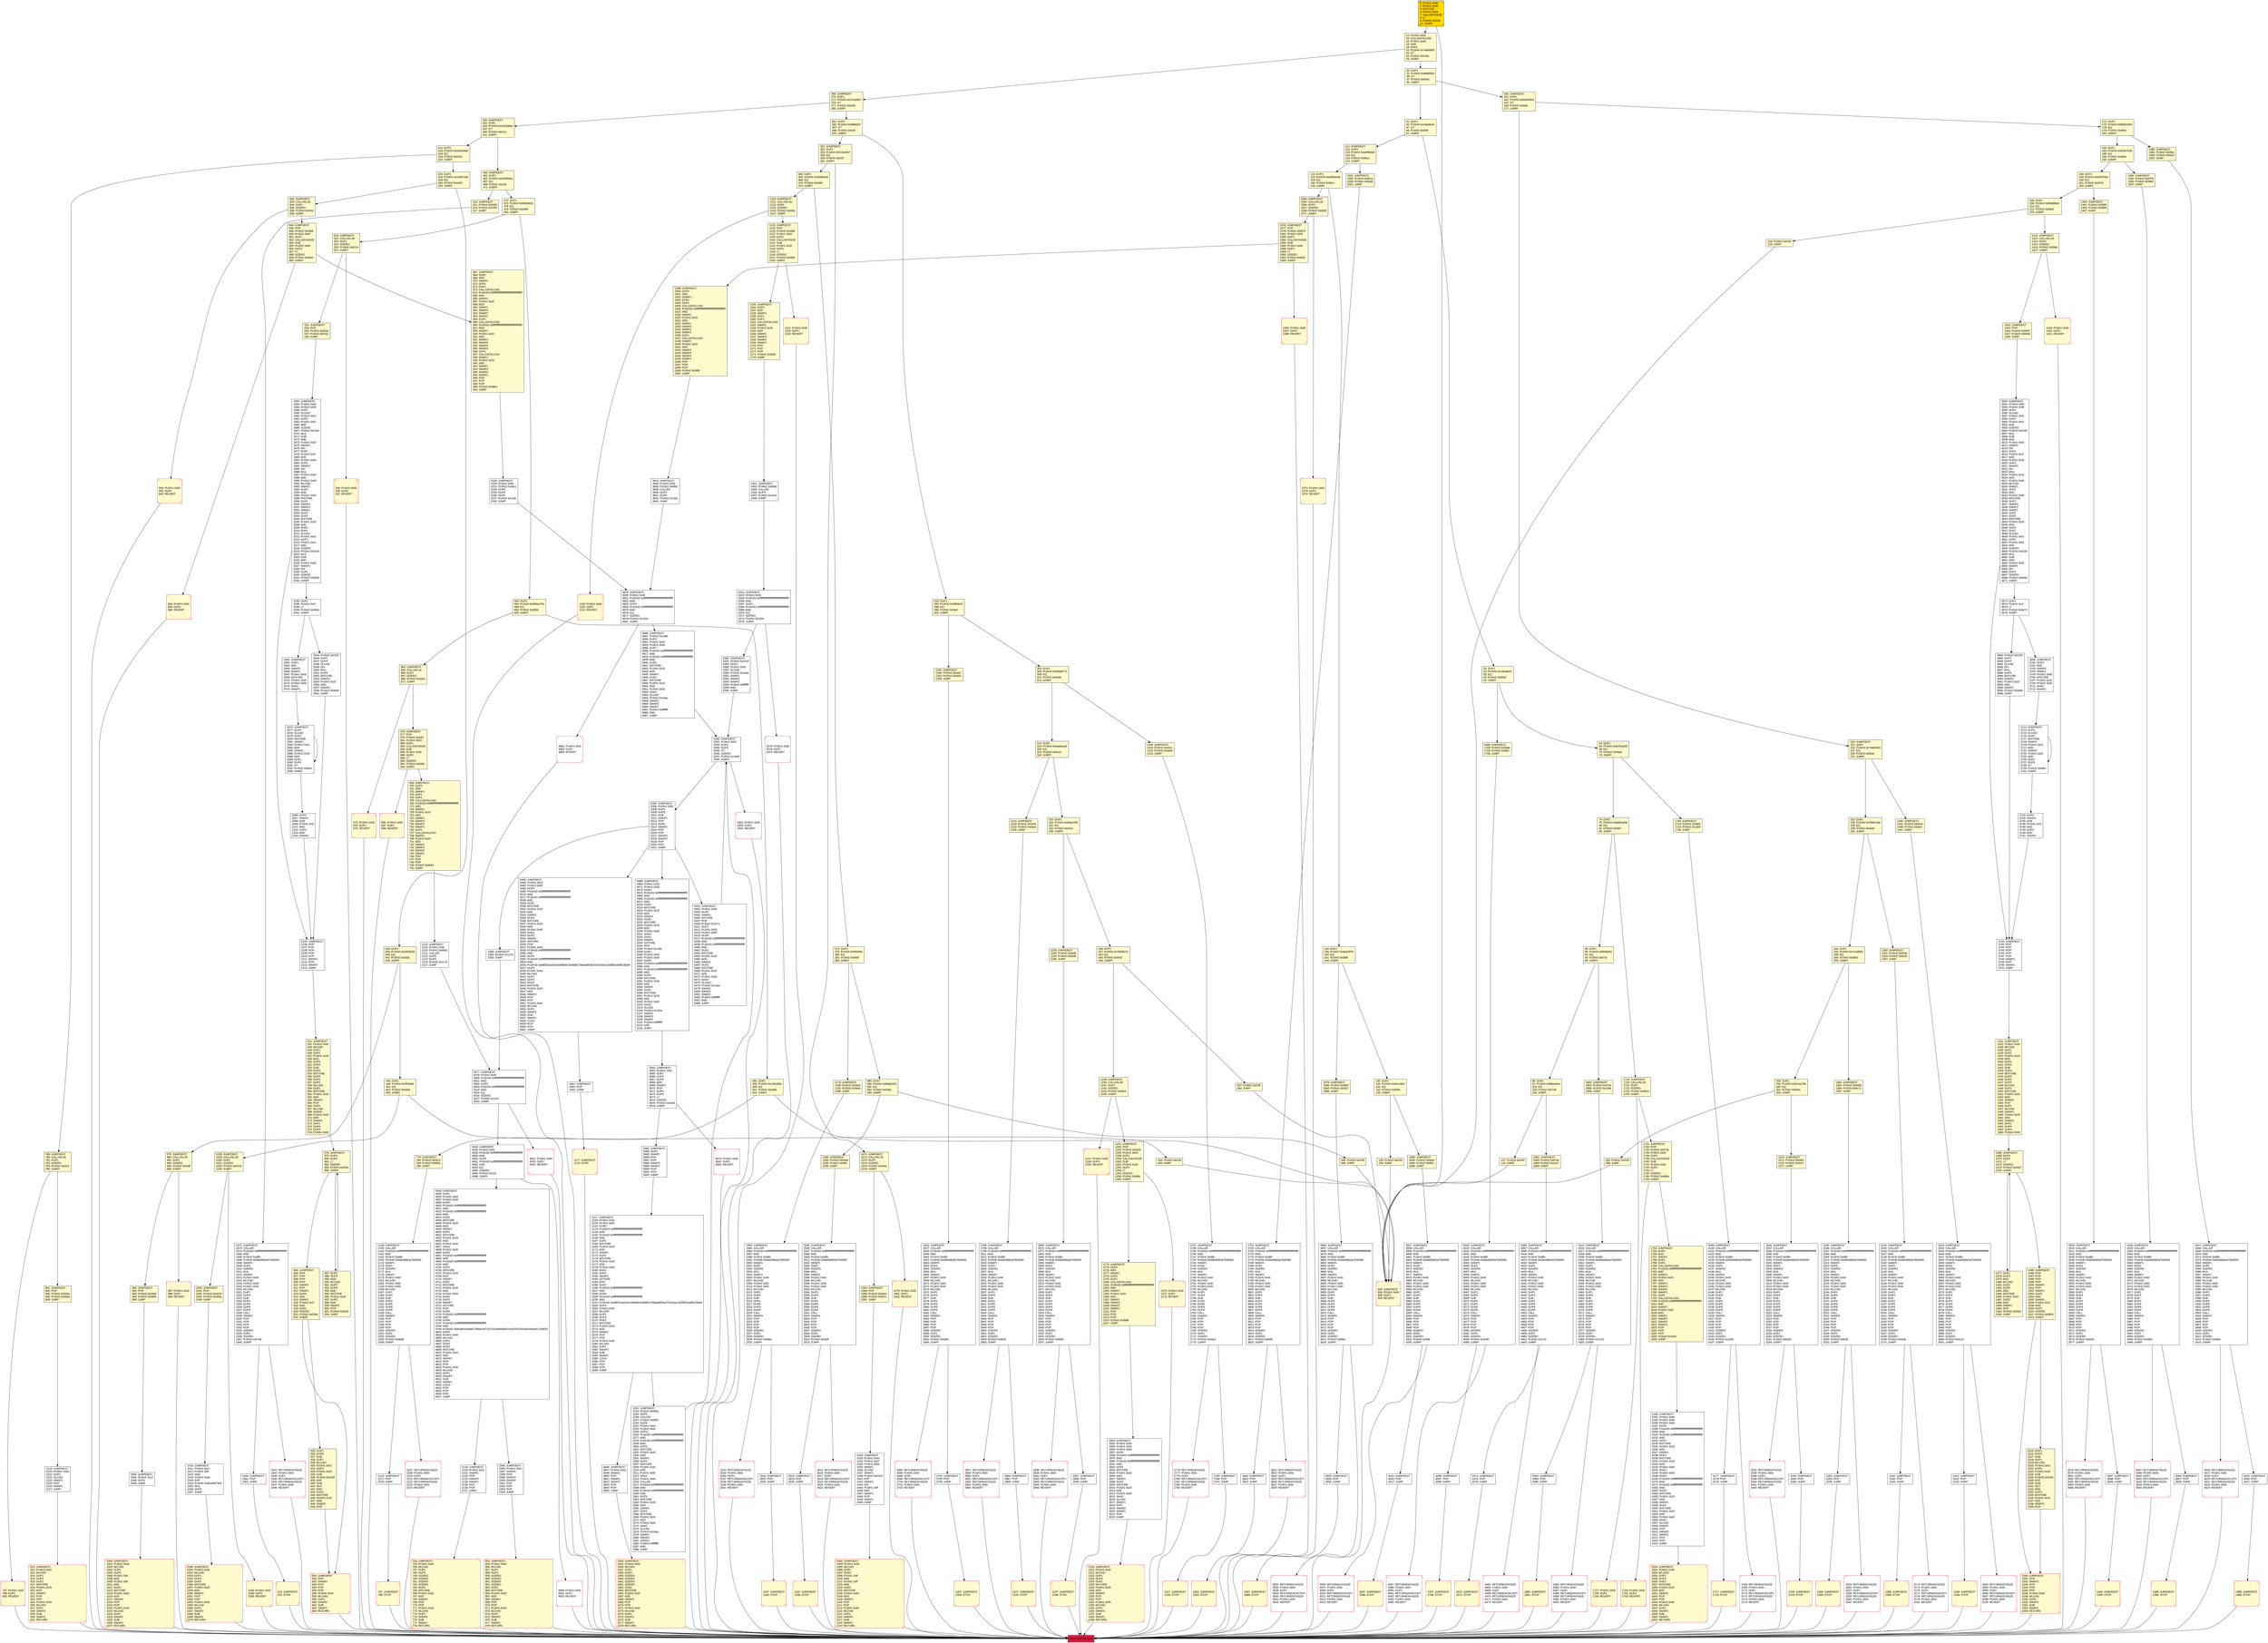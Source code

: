 digraph G {
bgcolor=transparent rankdir=UD;
node [shape=box style=filled color=black fillcolor=white fontname=arial fontcolor=black];
532 [label="532: JUMPDEST\l533: POP\l534: PUSH2 0x021d\l537: PUSH2 0x07a1\l540: JUMP\l" fillcolor=lemonchiffon ];
269 [label="269: JUMPDEST\l270: DUP1\l271: PUSH4 0x313ce567\l276: GT\l277: PUSH2 0x0190\l280: JUMPI\l" fillcolor=lemonchiffon ];
1731 [label="1731: JUMPDEST\l1732: POP\l1733: PUSH2 0x0726\l1736: PUSH1 0x04\l1738: DUP1\l1739: CALLDATASIZE\l1740: SUB\l1741: PUSH1 0x40\l1743: DUP2\l1744: LT\l1745: ISZERO\l1746: PUSH2 0x06da\l1749: JUMPI\l" fillcolor=lemonchiffon ];
4180 [label="4180: JUMPDEST\l4181: PUSH1 0x00\l4183: PUSH1 0x04\l4185: PUSH1 0x00\l4187: DUP5\l4188: PUSH20 0xffffffffffffffffffffffffffffffffffffffff\l4209: AND\l4210: PUSH20 0xffffffffffffffffffffffffffffffffffffffff\l4231: AND\l4232: DUP2\l4233: MSTORE\l4234: PUSH1 0x20\l4236: ADD\l4237: SWAP1\l4238: DUP2\l4239: MSTORE\l4240: PUSH1 0x20\l4242: ADD\l4243: PUSH1 0x00\l4245: SHA3\l4246: PUSH1 0x00\l4248: DUP4\l4249: PUSH20 0xffffffffffffffffffffffffffffffffffffffff\l4270: AND\l4271: PUSH20 0xffffffffffffffffffffffffffffffffffffffff\l4292: AND\l4293: DUP2\l4294: MSTORE\l4295: PUSH1 0x20\l4297: ADD\l4298: SWAP1\l4299: DUP2\l4300: MSTORE\l4301: PUSH1 0x20\l4303: ADD\l4304: PUSH1 0x00\l4306: SHA3\l4307: SLOAD\l4308: SWAP1\l4309: POP\l4310: SWAP3\l4311: SWAP2\l4312: POP\l4313: POP\l4314: JUMP\l" ];
1199 [label="1199: JUMPDEST\l1200: PUSH2 0x04b7\l1203: PUSH2 0x0a42\l1206: JUMP\l" fillcolor=lemonchiffon ];
2096 [label="2096: DUP3\l2097: SWAP1\l2098: SUB\l2099: PUSH1 0x1f\l2101: AND\l2102: DUP3\l2103: ADD\l2104: SWAP2\l" ];
4828 [label="4828: JUMPDEST\l4829: PUSH1 0x00\l4831: PUSH20 0xffffffffffffffffffffffffffffffffffffffff\l4852: AND\l4853: DUP3\l4854: PUSH20 0xffffffffffffffffffffffffffffffffffffffff\l4875: AND\l4876: EQ\l4877: ISZERO\l4878: PUSH2 0x1316\l4881: JUMPI\l" ];
3856 [label="3856: JUMPDEST\l3857: CALLER\l3858: PUSH20 0xffffffffffffffffffffffffffffffffffffffff\l3879: AND\l3880: PUSH2 0x08fc\l3883: PUSH8 0x0de0b6b3a7640000\l3892: SWAP1\l3893: DUP2\l3894: ISZERO\l3895: MUL\l3896: SWAP1\l3897: PUSH1 0x40\l3899: MLOAD\l3900: PUSH1 0x00\l3902: PUSH1 0x40\l3904: MLOAD\l3905: DUP1\l3906: DUP4\l3907: SUB\l3908: DUP2\l3909: DUP6\l3910: DUP9\l3911: DUP9\l3912: CALL\l3913: SWAP4\l3914: POP\l3915: POP\l3916: POP\l3917: POP\l3918: ISZERO\l3919: DUP1\l3920: ISZERO\l3921: PUSH2 0x0f5e\l3924: JUMPI\l" ];
4396 [label="4396: JUMPDEST\l4397: CALLER\l4398: PUSH20 0xffffffffffffffffffffffffffffffffffffffff\l4419: AND\l4420: PUSH2 0x08fc\l4423: PUSH8 0x0de0b6b3a7640000\l4432: SWAP1\l4433: DUP2\l4434: ISZERO\l4435: MUL\l4436: SWAP1\l4437: PUSH1 0x40\l4439: MLOAD\l4440: PUSH1 0x00\l4442: PUSH1 0x40\l4444: MLOAD\l4445: DUP1\l4446: DUP4\l4447: SUB\l4448: DUP2\l4449: DUP6\l4450: DUP9\l4451: DUP9\l4452: CALL\l4453: SWAP4\l4454: POP\l4455: POP\l4456: POP\l4457: POP\l4458: ISZERO\l4459: DUP1\l4460: ISZERO\l4461: PUSH2 0x117a\l4464: JUMPI\l" ];
4393 [label="4393: JUMPDEST\l4394: POP\l4395: JUMP\l" ];
3092 [label="3092: RETURNDATASIZE\l3093: PUSH1 0x00\l3095: DUP1\l3096: RETURNDATACOPY\l3097: RETURNDATASIZE\l3098: PUSH1 0x00\l3100: REVERT\l" shape=Msquare color=crimson ];
4531 [label="4531: PUSH1 0x00\l4533: DUP1\l4534: REVERT\l" shape=Msquare color=crimson ];
1408 [label="1408: JUMPDEST\l1409: STOP\l" fillcolor=lemonchiffon shape=Msquare color=crimson ];
194 [label="194: DUP1\l195: PUSH4 0x944f70e2\l200: EQ\l201: PUSH2 0x0578\l204: JUMPI\l" fillcolor=lemonchiffon ];
1390 [label="1390: JUMPDEST\l1391: PUSH2 0x0576\l1394: PUSH2 0x0d64\l1397: JUMP\l" fillcolor=lemonchiffon ];
2866 [label="2866: JUMPDEST\l2867: POP\l2868: JUMP\l" ];
2043 [label="2043: PUSH2 0x0100\l2046: DUP1\l2047: DUP4\l2048: SLOAD\l2049: DIV\l2050: MUL\l2051: DUP4\l2052: MSTORE\l2053: SWAP2\l2054: PUSH1 0x20\l2056: ADD\l2057: SWAP2\l2058: PUSH2 0x0839\l2061: JUMP\l" ];
1083 [label="1083: JUMPDEST\l1084: POP\l1085: PUSH2 0x0444\l1088: PUSH2 0x097c\l1091: JUMP\l" fillcolor=lemonchiffon ];
3937 [label="3937: JUMPDEST\l3938: CALLER\l3939: PUSH20 0xffffffffffffffffffffffffffffffffffffffff\l3960: AND\l3961: PUSH2 0x08fc\l3964: PUSH8 0x0de0b6b3a7640000\l3973: SWAP1\l3974: DUP2\l3975: ISZERO\l3976: MUL\l3977: SWAP1\l3978: PUSH1 0x40\l3980: MLOAD\l3981: PUSH1 0x00\l3983: PUSH1 0x40\l3985: MLOAD\l3986: DUP1\l3987: DUP4\l3988: SUB\l3989: DUP2\l3990: DUP6\l3991: DUP9\l3992: DUP9\l3993: CALL\l3994: SWAP4\l3995: POP\l3996: POP\l3997: POP\l3998: POP\l3999: ISZERO\l4000: DUP1\l4001: ISZERO\l4002: PUSH2 0x0faf\l4005: JUMPI\l" ];
412 [label="412: DUP1\l413: PUSH4 0x18160ddd\l418: EQ\l419: PUSH2 0x0315\l422: JUMPI\l" fillcolor=lemonchiffon ];
1468 [label="1468: JUMPDEST\l1469: DUP4\l1470: DUP2\l1471: LT\l1472: ISZERO\l1473: PUSH2 0x05d7\l1476: JUMPI\l" fillcolor=lemonchiffon ];
1418 [label="1418: PUSH1 0x00\l1420: DUP1\l1421: REVERT\l" fillcolor=lemonchiffon shape=Msquare color=crimson ];
2614 [label="2614: RETURNDATASIZE\l2615: PUSH1 0x00\l2617: DUP1\l2618: RETURNDATACOPY\l2619: RETURNDATASIZE\l2620: PUSH1 0x00\l2622: REVERT\l" shape=Msquare color=crimson ];
4535 [label="4535: JUMPDEST\l4536: PUSH1 0x00\l4538: PUSH20 0xffffffffffffffffffffffffffffffffffffffff\l4559: AND\l4560: DUP4\l4561: PUSH20 0xffffffffffffffffffffffffffffffffffffffff\l4582: AND\l4583: EQ\l4584: ISZERO\l4585: PUSH2 0x11f1\l4588: JUMPI\l" ];
3428 [label="3428: JUMPDEST\l3429: CALLER\l3430: PUSH20 0xffffffffffffffffffffffffffffffffffffffff\l3451: AND\l3452: PUSH2 0x08fc\l3455: PUSH8 0x0de0b6b3a7640000\l3464: SWAP1\l3465: DUP2\l3466: ISZERO\l3467: MUL\l3468: SWAP1\l3469: PUSH1 0x40\l3471: MLOAD\l3472: PUSH1 0x00\l3474: PUSH1 0x40\l3476: MLOAD\l3477: DUP1\l3478: DUP4\l3479: SUB\l3480: DUP2\l3481: DUP6\l3482: DUP9\l3483: DUP9\l3484: CALL\l3485: SWAP4\l3486: POP\l3487: POP\l3488: POP\l3489: POP\l3490: ISZERO\l3491: DUP1\l3492: ISZERO\l3493: PUSH2 0x0db2\l3496: JUMPI\l" ];
3344 [label="3344: JUMPDEST\l3345: POP\l3346: JUMP\l" ];
5693 [label="5693: EXIT BLOCK\l" fillcolor=crimson ];
107 [label="107: PUSH2 0x01f9\l110: JUMP\l" fillcolor=lemonchiffon ];
3672 [label="3672: DUP1\l3673: PUSH1 0x1f\l3675: LT\l3676: PUSH2 0x0e73\l3679: JUMPI\l" ];
1477 [label="1477: DUP1\l1478: DUP3\l1479: ADD\l1480: MLOAD\l1481: DUP2\l1482: DUP5\l1483: ADD\l1484: MSTORE\l1485: PUSH1 0x20\l1487: DUP2\l1488: ADD\l1489: SWAP1\l1490: POP\l1491: PUSH2 0x05bc\l1494: JUMP\l" fillcolor=lemonchiffon ];
445 [label="445: DUP1\l446: PUSH4 0x2ff2e9dc\l451: EQ\l452: PUSH2 0x0404\l455: JUMPI\l" fillcolor=lemonchiffon ];
844 [label="844: JUMPDEST\l845: POP\l846: PUSH2 0x03b9\l849: PUSH1 0x04\l851: DUP1\l852: CALLDATASIZE\l853: SUB\l854: PUSH1 0x60\l856: DUP2\l857: LT\l858: ISZERO\l859: PUSH2 0x0363\l862: JUMPI\l" fillcolor=lemonchiffon ];
3347 [label="3347: JUMPDEST\l3348: CALLER\l3349: PUSH20 0xffffffffffffffffffffffffffffffffffffffff\l3370: AND\l3371: PUSH2 0x08fc\l3374: PUSH8 0x0de0b6b3a7640000\l3383: SWAP1\l3384: DUP2\l3385: ISZERO\l3386: MUL\l3387: SWAP1\l3388: PUSH1 0x40\l3390: MLOAD\l3391: PUSH1 0x00\l3393: PUSH1 0x40\l3395: MLOAD\l3396: DUP1\l3397: DUP4\l3398: SUB\l3399: DUP2\l3400: DUP6\l3401: DUP9\l3402: DUP9\l3403: CALL\l3404: SWAP4\l3405: POP\l3406: POP\l3407: POP\l3408: POP\l3409: ISZERO\l3410: DUP1\l3411: ISZERO\l3412: PUSH2 0x0d61\l3415: JUMPI\l" ];
3425 [label="3425: JUMPDEST\l3426: POP\l3427: JUMP\l" ];
2950 [label="2950: JUMPDEST\l2951: PUSH1 0x00\l2953: PUSH1 0x03\l2955: PUSH1 0x00\l2957: DUP4\l2958: PUSH20 0xffffffffffffffffffffffffffffffffffffffff\l2979: AND\l2980: PUSH20 0xffffffffffffffffffffffffffffffffffffffff\l3001: AND\l3002: DUP2\l3003: MSTORE\l3004: PUSH1 0x20\l3006: ADD\l3007: SWAP1\l3008: DUP2\l3009: MSTORE\l3010: PUSH1 0x20\l3012: ADD\l3013: PUSH1 0x00\l3015: SHA3\l3016: SLOAD\l3017: SWAP1\l3018: POP\l3019: SWAP2\l3020: SWAP1\l3021: POP\l3022: JUMP\l" ];
4589 [label="4589: PUSH1 0x00\l4591: DUP1\l4592: REVERT\l" shape=Msquare color=crimson ];
111 [label="111: JUMPDEST\l112: DUP1\l113: PUSH4 0xa66fb0b4\l118: EQ\l119: PUSH2 0x0612\l122: JUMPI\l" fillcolor=lemonchiffon ];
160 [label="160: JUMPDEST\l161: DUP1\l162: PUSH4 0x908025b4\l167: GT\l168: PUSH2 0x00dc\l171: JUMPI\l" fillcolor=lemonchiffon ];
4168 [label="4168: RETURNDATASIZE\l4169: PUSH1 0x00\l4171: DUP1\l4172: RETURNDATACOPY\l4173: RETURNDATASIZE\l4174: PUSH1 0x00\l4176: REVERT\l" shape=Msquare color=crimson ];
1189 [label="1189: JUMPDEST\l1190: PUSH2 0x04ad\l1193: PUSH2 0x09f1\l1196: JUMP\l" fillcolor=lemonchiffon ];
867 [label="867: JUMPDEST\l868: DUP2\l869: ADD\l870: SWAP1\l871: DUP1\l872: DUP1\l873: CALLDATALOAD\l874: PUSH20 0xffffffffffffffffffffffffffffffffffffffff\l895: AND\l896: SWAP1\l897: PUSH1 0x20\l899: ADD\l900: SWAP1\l901: SWAP3\l902: SWAP2\l903: SWAP1\l904: DUP1\l905: CALLDATALOAD\l906: PUSH20 0xffffffffffffffffffffffffffffffffffffffff\l927: AND\l928: SWAP1\l929: PUSH1 0x20\l931: ADD\l932: SWAP1\l933: SWAP3\l934: SWAP2\l935: SWAP1\l936: DUP1\l937: CALLDATALOAD\l938: SWAP1\l939: PUSH1 0x20\l941: ADD\l942: SWAP1\l943: SWAP3\l944: SWAP2\l945: SWAP1\l946: POP\l947: POP\l948: POP\l949: PUSH2 0x08b4\l952: JUMP\l" fillcolor=lemonchiffon ];
96 [label="96: DUP1\l97: PUSH4 0xf8be4d4e\l102: EQ\l103: PUSH2 0x0746\l106: JUMPI\l" fillcolor=lemonchiffon ];
1000 [label="1000: JUMPDEST\l1001: PUSH1 0x40\l1003: MLOAD\l1004: DUP1\l1005: DUP3\l1006: PUSH1 0xff\l1008: AND\l1009: PUSH1 0xff\l1011: AND\l1012: DUP2\l1013: MSTORE\l1014: PUSH1 0x20\l1016: ADD\l1017: SWAP2\l1018: POP\l1019: POP\l1020: PUSH1 0x40\l1022: MLOAD\l1023: DUP1\l1024: SWAP2\l1025: SUB\l1026: SWAP1\l1027: RETURN\l" fillcolor=lemonchiffon shape=Msquare color=crimson ];
4474 [label="4474: JUMPDEST\l4475: POP\l4476: JUMP\l" ];
2869 [label="2869: JUMPDEST\l2870: CALLER\l2871: PUSH20 0xffffffffffffffffffffffffffffffffffffffff\l2892: AND\l2893: PUSH2 0x08fc\l2896: PUSH8 0x0de0b6b3a7640000\l2905: SWAP1\l2906: DUP2\l2907: ISZERO\l2908: MUL\l2909: SWAP1\l2910: PUSH1 0x40\l2912: MLOAD\l2913: PUSH1 0x00\l2915: PUSH1 0x40\l2917: MLOAD\l2918: DUP1\l2919: DUP4\l2920: SUB\l2921: DUP2\l2922: DUP6\l2923: DUP9\l2924: DUP9\l2925: CALL\l2926: SWAP4\l2927: POP\l2928: POP\l2929: POP\l2930: POP\l2931: ISZERO\l2932: DUP1\l2933: ISZERO\l2934: PUSH2 0x0b83\l2937: JUMPI\l" ];
1360 [label="1360: JUMPDEST\l1361: PUSH2 0x0558\l1364: PUSH2 0x0c71\l1367: JUMP\l" fillcolor=lemonchiffon ];
2076 [label="2076: JUMPDEST\l2077: DUP2\l2078: SLOAD\l2079: DUP2\l2080: MSTORE\l2081: SWAP1\l2082: PUSH1 0x01\l2084: ADD\l2085: SWAP1\l2086: PUSH1 0x20\l2088: ADD\l2089: DUP1\l2090: DUP4\l2091: GT\l2092: PUSH2 0x081c\l2095: JUMPI\l" ];
789 [label="789: JUMPDEST\l790: CALLVALUE\l791: DUP1\l792: ISZERO\l793: PUSH2 0x0321\l796: JUMPI\l" fillcolor=lemonchiffon ];
13 [label="13: PUSH1 0x00\l15: CALLDATALOAD\l16: PUSH1 0xe0\l18: SHR\l19: DUP1\l20: PUSH4 0x74de0959\l25: GT\l26: PUSH2 0x010d\l29: JUMPI\l" fillcolor=lemonchiffon ];
52 [label="52: DUP1\l53: PUSH4 0xc3ea9ec5\l58: EQ\l59: PUSH2 0x06a3\l62: JUMPI\l" fillcolor=lemonchiffon ];
74 [label="74: DUP1\l75: PUSH4 0xdd62ed3e\l80: EQ\l81: PUSH2 0x06b7\l84: JUMPI\l" fillcolor=lemonchiffon ];
1410 [label="1410: JUMPDEST\l1411: CALLVALUE\l1412: DUP1\l1413: ISZERO\l1414: PUSH2 0x058e\l1417: JUMPI\l" fillcolor=lemonchiffon ];
254 [label="254: DUP1\l255: PUSH4 0x82caa706\l260: EQ\l261: PUSH2 0x055a\l264: JUMPI\l" fillcolor=lemonchiffon ];
303 [label="303: DUP1\l304: PUSH4 0x635b9773\l309: EQ\l310: PUSH2 0x04b9\l313: JUMPI\l" fillcolor=lemonchiffon ];
3934 [label="3934: JUMPDEST\l3935: POP\l3936: JUMP\l" ];
987 [label="987: PUSH1 0x00\l989: DUP1\l990: REVERT\l" fillcolor=lemonchiffon shape=Msquare color=crimson ];
3173 [label="3173: RETURNDATASIZE\l3174: PUSH1 0x00\l3176: DUP1\l3177: RETURNDATACOPY\l3178: RETURNDATASIZE\l3179: PUSH1 0x00\l3181: REVERT\l" shape=Msquare color=crimson ];
2219 [label="2219: JUMPDEST\l2220: PUSH1 0x00\l2222: DUP1\l2223: SLOAD\l2224: SWAP1\l2225: POP\l2226: SWAP1\l2227: JUMP\l" ];
1495 [label="1495: JUMPDEST\l1496: POP\l1497: POP\l1498: POP\l1499: POP\l1500: SWAP1\l1501: POP\l1502: SWAP1\l1503: DUP2\l1504: ADD\l1505: SWAP1\l1506: PUSH1 0x1f\l1508: AND\l1509: DUP1\l1510: ISZERO\l1511: PUSH2 0x0604\l1514: JUMPI\l" fillcolor=lemonchiffon ];
2207 [label="2207: RETURNDATASIZE\l2208: PUSH1 0x00\l2210: DUP1\l2211: RETURNDATACOPY\l2212: RETURNDATASIZE\l2213: PUSH1 0x00\l2215: REVERT\l" shape=Msquare color=crimson ];
2138 [label="2138: JUMPDEST\l2139: CALLER\l2140: PUSH20 0xffffffffffffffffffffffffffffffffffffffff\l2161: AND\l2162: PUSH2 0x08fc\l2165: PUSH8 0x0de0b6b3a7640000\l2174: SWAP1\l2175: DUP2\l2176: ISZERO\l2177: MUL\l2178: SWAP1\l2179: PUSH1 0x40\l2181: MLOAD\l2182: PUSH1 0x00\l2184: PUSH1 0x40\l2186: MLOAD\l2187: DUP1\l2188: DUP4\l2189: SUB\l2190: DUP2\l2191: DUP6\l2192: DUP9\l2193: DUP9\l2194: CALL\l2195: SWAP4\l2196: POP\l2197: POP\l2198: POP\l2199: POP\l2200: ISZERO\l2201: DUP1\l2202: ISZERO\l2203: PUSH2 0x08a8\l2206: JUMPI\l" ];
953 [label="953: JUMPDEST\l954: PUSH1 0x40\l956: MLOAD\l957: DUP1\l958: DUP3\l959: ISZERO\l960: ISZERO\l961: ISZERO\l962: ISZERO\l963: DUP2\l964: MSTORE\l965: PUSH1 0x20\l967: ADD\l968: SWAP2\l969: POP\l970: POP\l971: PUSH1 0x40\l973: MLOAD\l974: DUP1\l975: SWAP2\l976: SUB\l977: SWAP1\l978: RETURN\l" fillcolor=lemonchiffon shape=Msquare color=crimson ];
787 [label="787: JUMPDEST\l788: STOP\l" fillcolor=lemonchiffon shape=Msquare color=crimson ];
1862 [label="1862: JUMPDEST\l1863: PUSH2 0x074e\l1866: PUSH2 0x112c\l1869: JUMP\l" fillcolor=lemonchiffon ];
4015 [label="4015: JUMPDEST\l4016: POP\l4017: JUMP\l" ];
1219 [label="1219: JUMPDEST\l1220: PUSH2 0x04cb\l1223: PUSH2 0x0ae4\l1226: JUMP\l" fillcolor=lemonchiffon ];
832 [label="832: JUMPDEST\l833: CALLVALUE\l834: DUP1\l835: ISZERO\l836: PUSH2 0x034c\l839: JUMPI\l" fillcolor=lemonchiffon ];
5322 [label="5322: JUMPDEST\l5323: PUSH1 0x00\l5325: PUSH20 0xffffffffffffffffffffffffffffffffffffffff\l5346: AND\l5347: DUP3\l5348: PUSH20 0xffffffffffffffffffffffffffffffffffffffff\l5369: AND\l5370: EQ\l5371: ISZERO\l5372: PUSH2 0x1504\l5375: JUMPI\l" ];
4477 [label="4477: JUMPDEST\l4478: PUSH1 0x00\l4480: PUSH20 0xffffffffffffffffffffffffffffffffffffffff\l4501: AND\l4502: DUP3\l4503: PUSH20 0xffffffffffffffffffffffffffffffffffffffff\l4524: AND\l4525: EQ\l4526: ISZERO\l4527: PUSH2 0x11b7\l4530: JUMPI\l" ];
2241 [label="2241: JUMPDEST\l2242: PUSH2 0x095a\l2245: DUP5\l2246: CALLER\l2247: PUSH2 0x0955\l2250: DUP6\l2251: PUSH1 0x04\l2253: PUSH1 0x00\l2255: DUP11\l2256: PUSH20 0xffffffffffffffffffffffffffffffffffffffff\l2277: AND\l2278: PUSH20 0xffffffffffffffffffffffffffffffffffffffff\l2299: AND\l2300: DUP2\l2301: MSTORE\l2302: PUSH1 0x20\l2304: ADD\l2305: SWAP1\l2306: DUP2\l2307: MSTORE\l2308: PUSH1 0x20\l2310: ADD\l2311: PUSH1 0x00\l2313: SHA3\l2314: PUSH1 0x00\l2316: CALLER\l2317: PUSH20 0xffffffffffffffffffffffffffffffffffffffff\l2338: AND\l2339: PUSH20 0xffffffffffffffffffffffffffffffffffffffff\l2360: AND\l2361: DUP2\l2362: MSTORE\l2363: PUSH1 0x20\l2365: ADD\l2366: SWAP1\l2367: DUP2\l2368: MSTORE\l2369: PUSH1 0x20\l2371: ADD\l2372: PUSH1 0x00\l2374: SHA3\l2375: SLOAD\l2376: PUSH2 0x14aa\l2379: SWAP1\l2380: SWAP2\l2381: SWAP1\l2382: PUSH4 0xffffffff\l2387: AND\l2388: JUMP\l" ];
1318 [label="1318: JUMPDEST\l1319: PUSH1 0x40\l1321: MLOAD\l1322: DUP1\l1323: DUP3\l1324: DUP2\l1325: MSTORE\l1326: PUSH1 0x20\l1328: ADD\l1329: SWAP2\l1330: POP\l1331: POP\l1332: PUSH1 0x40\l1334: MLOAD\l1335: DUP1\l1336: SWAP2\l1337: SUB\l1338: SWAP1\l1339: RETURN\l" fillcolor=lemonchiffon shape=Msquare color=crimson ];
1830 [label="1830: JUMPDEST\l1831: PUSH1 0x40\l1833: MLOAD\l1834: DUP1\l1835: DUP3\l1836: DUP2\l1837: MSTORE\l1838: PUSH1 0x20\l1840: ADD\l1841: SWAP2\l1842: POP\l1843: POP\l1844: PUSH1 0x40\l1846: MLOAD\l1847: DUP1\l1848: SWAP2\l1849: SUB\l1850: SWAP1\l1851: RETURN\l" fillcolor=lemonchiffon shape=Msquare color=crimson ];
3506 [label="3506: JUMPDEST\l3507: POP\l3508: JUMP\l" ];
991 [label="991: JUMPDEST\l992: POP\l993: PUSH2 0x03e8\l996: PUSH2 0x0965\l999: JUMP\l" fillcolor=lemonchiffon ];
664 [label="664: JUMPDEST\l665: CALLVALUE\l666: DUP1\l667: ISZERO\l668: PUSH2 0x02a4\l671: JUMPI\l" fillcolor=lemonchiffon ];
810 [label="810: JUMPDEST\l811: PUSH1 0x40\l813: MLOAD\l814: DUP1\l815: DUP3\l816: DUP2\l817: MSTORE\l818: PUSH1 0x20\l820: ADD\l821: SWAP2\l822: POP\l823: POP\l824: PUSH1 0x40\l826: MLOAD\l827: DUP1\l828: SWAP2\l829: SUB\l830: SWAP1\l831: RETURN\l" fillcolor=lemonchiffon shape=Msquare color=crimson ];
4018 [label="4018: JUMPDEST\l4019: CALLER\l4020: PUSH20 0xffffffffffffffffffffffffffffffffffffffff\l4041: AND\l4042: PUSH2 0x08fc\l4045: PUSH8 0x0de0b6b3a7640000\l4054: SWAP1\l4055: DUP2\l4056: ISZERO\l4057: MUL\l4058: SWAP1\l4059: PUSH1 0x40\l4061: MLOAD\l4062: PUSH1 0x00\l4064: PUSH1 0x40\l4066: MLOAD\l4067: DUP1\l4068: DUP4\l4069: SUB\l4070: DUP2\l4071: DUP6\l4072: DUP9\l4073: DUP9\l4074: CALL\l4075: SWAP4\l4076: POP\l4077: POP\l4078: POP\l4079: POP\l4080: ISZERO\l4081: DUP1\l4082: ISZERO\l4083: PUSH2 0x1000\l4086: JUMPI\l" ];
2695 [label="2695: RETURNDATASIZE\l2696: PUSH1 0x00\l2698: DUP1\l2699: RETURNDATACOPY\l2700: RETURNDATASIZE\l2701: PUSH1 0x00\l2703: REVERT\l" shape=Msquare color=crimson ];
336 [label="336: DUP1\l337: PUSH4 0x70a08231\l342: EQ\l343: PUSH2 0x04d7\l346: JUMPI\l" fillcolor=lemonchiffon ];
5376 [label="5376: PUSH1 0x00\l5378: DUP1\l5379: REVERT\l" shape=Msquare color=crimson ];
1229 [label="1229: JUMPDEST\l1230: PUSH2 0x04d5\l1233: PUSH2 0x0b35\l1236: JUMP\l" fillcolor=lemonchiffon ];
2545 [label="2545: JUMPDEST\l2546: CALLER\l2547: PUSH20 0xffffffffffffffffffffffffffffffffffffffff\l2568: AND\l2569: PUSH2 0x08fc\l2572: PUSH8 0x0de0b6b3a7640000\l2581: SWAP1\l2582: DUP2\l2583: ISZERO\l2584: MUL\l2585: SWAP1\l2586: PUSH1 0x40\l2588: MLOAD\l2589: PUSH1 0x00\l2591: PUSH1 0x40\l2593: MLOAD\l2594: DUP1\l2595: DUP4\l2596: SUB\l2597: DUP2\l2598: DUP6\l2599: DUP9\l2600: DUP9\l2601: CALL\l2602: SWAP4\l2603: POP\l2604: POP\l2605: POP\l2606: POP\l2607: ISZERO\l2608: DUP1\l2609: ISZERO\l2610: PUSH2 0x0a3f\l2613: JUMPI\l" ];
2947 [label="2947: JUMPDEST\l2948: POP\l2949: JUMP\l" ];
541 [label="541: JUMPDEST\l542: PUSH1 0x40\l544: MLOAD\l545: DUP1\l546: DUP1\l547: PUSH1 0x20\l549: ADD\l550: DUP3\l551: DUP2\l552: SUB\l553: DUP3\l554: MSTORE\l555: DUP4\l556: DUP2\l557: DUP2\l558: MLOAD\l559: DUP2\l560: MSTORE\l561: PUSH1 0x20\l563: ADD\l564: SWAP2\l565: POP\l566: DUP1\l567: MLOAD\l568: SWAP1\l569: PUSH1 0x20\l571: ADD\l572: SWAP1\l573: DUP1\l574: DUP4\l575: DUP4\l576: PUSH1 0x00\l" fillcolor=lemonchiffon ];
3254 [label="3254: RETURNDATASIZE\l3255: PUSH1 0x00\l3257: DUP1\l3258: RETURNDATACOPY\l3259: RETURNDATASIZE\l3260: PUSH1 0x00\l3262: REVERT\l" shape=Msquare color=crimson ];
3733 [label="3733: DUP3\l3734: SWAP1\l3735: SUB\l3736: PUSH1 0x1f\l3738: AND\l3739: DUP3\l3740: ADD\l3741: SWAP2\l" ];
1071 [label="1071: JUMPDEST\l1072: CALLVALUE\l1073: DUP1\l1074: ISZERO\l1075: PUSH2 0x043b\l1078: JUMPI\l" fillcolor=lemonchiffon ];
4882 [label="4882: PUSH1 0x00\l4884: DUP1\l4885: REVERT\l" shape=Msquare color=crimson ];
156 [label="156: PUSH2 0x01f9\l159: JUMP\l" fillcolor=lemonchiffon ];
1950 [label="1950: JUMPDEST\l1951: POP\l1952: JUMP\l" ];
2461 [label="2461: JUMPDEST\l2462: POP\l2463: JUMP\l" ];
134 [label="134: DUP1\l135: PUSH4 0xaba35f7b\l140: EQ\l141: PUSH2 0x068f\l144: JUMPI\l" fillcolor=lemonchiffon ];
797 [label="797: PUSH1 0x00\l799: DUP1\l800: REVERT\l" fillcolor=lemonchiffon shape=Msquare color=crimson ];
423 [label="423: DUP1\l424: PUSH4 0x23b872dd\l429: EQ\l430: PUSH2 0x0340\l433: JUMPI\l" fillcolor=lemonchiffon ];
1709 [label="1709: JUMPDEST\l1710: PUSH2 0x06b5\l1713: PUSH2 0x1003\l1716: JUMP\l" fillcolor=lemonchiffon ];
520 [label="520: JUMPDEST\l521: CALLVALUE\l522: DUP1\l523: ISZERO\l524: PUSH2 0x0214\l527: JUMPI\l" fillcolor=lemonchiffon ];
1599 [label="1599: JUMPDEST\l1600: DUP2\l1601: ADD\l1602: SWAP1\l1603: DUP1\l1604: DUP1\l1605: CALLDATALOAD\l1606: PUSH20 0xffffffffffffffffffffffffffffffffffffffff\l1627: AND\l1628: SWAP1\l1629: PUSH1 0x20\l1631: ADD\l1632: SWAP1\l1633: SWAP3\l1634: SWAP2\l1635: SWAP1\l1636: DUP1\l1637: CALLDATALOAD\l1638: SWAP1\l1639: PUSH1 0x20\l1641: ADD\l1642: SWAP1\l1643: SWAP3\l1644: SWAP2\l1645: SWAP1\l1646: POP\l1647: POP\l1648: POP\l1649: PUSH2 0x0ef9\l1652: JUMP\l" fillcolor=lemonchiffon ];
2776 [label="2776: RETURNDATASIZE\l2777: PUSH1 0x00\l2779: DUP1\l2780: RETURNDATACOPY\l2781: RETURNDATASIZE\l2782: PUSH1 0x00\l2784: REVERT\l" shape=Msquare color=crimson ];
5662 [label="5662: JUMPDEST\l5663: PUSH1 0x00\l5665: DUP1\l5666: DUP3\l5667: DUP5\l5668: ADD\l5669: SWAP1\l5670: POP\l5671: DUP4\l5672: DUP2\l5673: LT\l5674: ISZERO\l5675: PUSH2 0x1633\l5678: JUMPI\l" ];
1679 [label="1679: JUMPDEST\l1680: PUSH2 0x0697\l1683: PUSH2 0x0f10\l1686: JUMP\l" fillcolor=lemonchiffon ];
30 [label="30: DUP1\l31: PUSH4 0xa66fb0b4\l36: GT\l37: PUSH2 0x00a0\l40: JUMPI\l" fillcolor=lemonchiffon ];
2542 [label="2542: JUMPDEST\l2543: POP\l2544: JUMP\l" ];
1368 [label="1368: JUMPDEST\l1369: STOP\l" fillcolor=lemonchiffon shape=Msquare color=crimson ];
1348 [label="1348: JUMPDEST\l1349: STOP\l" fillcolor=lemonchiffon shape=Msquare color=crimson ];
1860 [label="1860: JUMPDEST\l1861: STOP\l" fillcolor=lemonchiffon shape=Msquare color=crimson ];
3104 [label="3104: JUMPDEST\l3105: CALLER\l3106: PUSH20 0xffffffffffffffffffffffffffffffffffffffff\l3127: AND\l3128: PUSH2 0x08fc\l3131: PUSH8 0x0de0b6b3a7640000\l3140: SWAP1\l3141: DUP2\l3142: ISZERO\l3143: MUL\l3144: SWAP1\l3145: PUSH1 0x40\l3147: MLOAD\l3148: PUSH1 0x00\l3150: PUSH1 0x40\l3152: MLOAD\l3153: DUP1\l3154: DUP4\l3155: SUB\l3156: DUP2\l3157: DUP6\l3158: DUP9\l3159: DUP9\l3160: CALL\l3161: SWAP4\l3162: POP\l3163: POP\l3164: POP\l3165: POP\l3166: ISZERO\l3167: DUP1\l3168: ISZERO\l3169: PUSH2 0x0c6e\l3172: JUMPI\l" ];
779 [label="779: JUMPDEST\l780: PUSH2 0x0313\l783: PUSH2 0x085a\l786: JUMP\l" fillcolor=lemonchiffon ];
1340 [label="1340: JUMPDEST\l1341: PUSH2 0x0544\l1344: PUSH2 0x0bcf\l1347: JUMP\l" fillcolor=lemonchiffon ];
1358 [label="1358: JUMPDEST\l1359: STOP\l" fillcolor=lemonchiffon shape=Msquare color=crimson ];
1870 [label="1870: JUMPDEST\l1871: STOP\l" fillcolor=lemonchiffon shape=Msquare color=crimson ];
281 [label="281: DUP1\l282: PUSH4 0x58ffa620\l287: GT\l288: PUSH2 0x015f\l291: JUMPI\l" fillcolor=lemonchiffon ];
3590 [label="3590: JUMPDEST\l3591: PUSH1 0x60\l3593: PUSH1 0x06\l3595: DUP1\l3596: SLOAD\l3597: PUSH1 0x01\l3599: DUP2\l3600: PUSH1 0x01\l3602: AND\l3603: ISZERO\l3604: PUSH2 0x0100\l3607: MUL\l3608: SUB\l3609: AND\l3610: PUSH1 0x02\l3612: SWAP1\l3613: DIV\l3614: DUP1\l3615: PUSH1 0x1f\l3617: ADD\l3618: PUSH1 0x20\l3620: DUP1\l3621: SWAP2\l3622: DIV\l3623: MUL\l3624: PUSH1 0x20\l3626: ADD\l3627: PUSH1 0x40\l3629: MLOAD\l3630: SWAP1\l3631: DUP2\l3632: ADD\l3633: PUSH1 0x40\l3635: MSTORE\l3636: DUP1\l3637: SWAP3\l3638: SWAP2\l3639: SWAP1\l3640: DUP2\l3641: DUP2\l3642: MSTORE\l3643: PUSH1 0x20\l3645: ADD\l3646: DUP3\l3647: DUP1\l3648: SLOAD\l3649: PUSH1 0x01\l3651: DUP2\l3652: PUSH1 0x01\l3654: AND\l3655: ISZERO\l3656: PUSH2 0x0100\l3659: MUL\l3660: SUB\l3661: AND\l3662: PUSH1 0x02\l3664: SWAP1\l3665: DIV\l3666: DUP1\l3667: ISZERO\l3668: PUSH2 0x0e9e\l3671: JUMPI\l" ];
2428 [label="2428: JUMPDEST\l2429: PUSH1 0x00\l2431: PUSH1 0x07\l2433: PUSH1 0x00\l2435: SWAP1\l2436: SLOAD\l2437: SWAP1\l2438: PUSH2 0x0100\l2441: EXP\l2442: SWAP1\l2443: DIV\l2444: PUSH1 0xff\l2446: AND\l2447: SWAP1\l2448: POP\l2449: SWAP1\l2450: JUMP\l" ];
1515 [label="1515: DUP1\l1516: DUP3\l1517: SUB\l1518: DUP1\l1519: MLOAD\l1520: PUSH1 0x01\l1522: DUP4\l1523: PUSH1 0x20\l1525: SUB\l1526: PUSH2 0x0100\l1529: EXP\l1530: SUB\l1531: NOT\l1532: AND\l1533: DUP2\l1534: MSTORE\l1535: PUSH1 0x20\l1537: ADD\l1538: SWAP2\l1539: POP\l" fillcolor=lemonchiffon ];
2389 [label="2389: JUMPDEST\l2390: PUSH2 0x117d\l2393: JUMP\l" ];
1398 [label="1398: JUMPDEST\l1399: STOP\l" fillcolor=lemonchiffon shape=Msquare color=crimson ];
3713 [label="3713: JUMPDEST\l3714: DUP2\l3715: SLOAD\l3716: DUP2\l3717: MSTORE\l3718: SWAP1\l3719: PUSH1 0x01\l3721: ADD\l3722: SWAP1\l3723: PUSH1 0x20\l3725: ADD\l3726: DUP1\l3727: DUP4\l3728: GT\l3729: PUSH2 0x0e81\l3732: JUMPI\l" ];
1953 [label="1953: JUMPDEST\l1954: PUSH1 0x60\l1956: PUSH1 0x05\l1958: DUP1\l1959: SLOAD\l1960: PUSH1 0x01\l1962: DUP2\l1963: PUSH1 0x01\l1965: AND\l1966: ISZERO\l1967: PUSH2 0x0100\l1970: MUL\l1971: SUB\l1972: AND\l1973: PUSH1 0x02\l1975: SWAP1\l1976: DIV\l1977: DUP1\l1978: PUSH1 0x1f\l1980: ADD\l1981: PUSH1 0x20\l1983: DUP1\l1984: SWAP2\l1985: DIV\l1986: MUL\l1987: PUSH1 0x20\l1989: ADD\l1990: PUSH1 0x40\l1992: MLOAD\l1993: SWAP1\l1994: DUP2\l1995: ADD\l1996: PUSH1 0x40\l1998: MSTORE\l1999: DUP1\l2000: SWAP3\l2001: SWAP2\l2002: SWAP1\l2003: DUP2\l2004: DUP2\l2005: MSTORE\l2006: PUSH1 0x20\l2008: ADD\l2009: DUP3\l2010: DUP1\l2011: SLOAD\l2012: PUSH1 0x01\l2014: DUP2\l2015: PUSH1 0x01\l2017: AND\l2018: ISZERO\l2019: PUSH2 0x0100\l2022: MUL\l2023: SUB\l2024: AND\l2025: PUSH1 0x02\l2027: SWAP1\l2028: DIV\l2029: DUP1\l2030: ISZERO\l2031: PUSH2 0x0839\l2034: JUMPI\l" ];
840 [label="840: PUSH1 0x00\l842: DUP1\l843: REVERT\l" fillcolor=lemonchiffon shape=Msquare color=crimson ];
400 [label="400: JUMPDEST\l401: DUP1\l402: PUSH4 0x18160ddd\l407: GT\l408: PUSH2 0x01cc\l411: JUMPI\l" fillcolor=lemonchiffon ];
1028 [label="1028: JUMPDEST\l1029: CALLVALUE\l1030: DUP1\l1031: ISZERO\l1032: PUSH2 0x0410\l1035: JUMPI\l" fillcolor=lemonchiffon ];
216 [label="216: PUSH2 0x01f9\l219: JUMP\l" fillcolor=lemonchiffon ];
1378 [label="1378: JUMPDEST\l1379: STOP\l" fillcolor=lemonchiffon shape=Msquare color=crimson ];
3821 [label="3821: RETURNDATASIZE\l3822: PUSH1 0x00\l3824: DUP1\l3825: RETURNDATACOPY\l3826: RETURNDATASIZE\l3827: PUSH1 0x00\l3829: REVERT\l" shape=Msquare color=crimson ];
363 [label="363: DUP1\l364: PUSH4 0x42966c68\l369: EQ\l370: PUSH2 0x0460\l373: JUMPI\l" fillcolor=lemonchiffon ];
1388 [label="1388: JUMPDEST\l1389: STOP\l" fillcolor=lemonchiffon shape=Msquare color=crimson ];
2128 [label="2128: JUMPDEST\l2129: PUSH1 0x01\l2131: SWAP1\l2132: POP\l2133: SWAP3\l2134: SWAP2\l2135: POP\l2136: POP\l2137: JUMP\l" ];
863 [label="863: PUSH1 0x00\l865: DUP1\l866: REVERT\l" fillcolor=lemonchiffon shape=Msquare color=crimson ];
4593 [label="4593: JUMPDEST\l4594: DUP1\l4595: PUSH1 0x04\l4597: PUSH1 0x00\l4599: DUP6\l4600: PUSH20 0xffffffffffffffffffffffffffffffffffffffff\l4621: AND\l4622: PUSH20 0xffffffffffffffffffffffffffffffffffffffff\l4643: AND\l4644: DUP2\l4645: MSTORE\l4646: PUSH1 0x20\l4648: ADD\l4649: SWAP1\l4650: DUP2\l4651: MSTORE\l4652: PUSH1 0x20\l4654: ADD\l4655: PUSH1 0x00\l4657: SHA3\l4658: PUSH1 0x00\l4660: DUP5\l4661: PUSH20 0xffffffffffffffffffffffffffffffffffffffff\l4682: AND\l4683: PUSH20 0xffffffffffffffffffffffffffffffffffffffff\l4704: AND\l4705: DUP2\l4706: MSTORE\l4707: PUSH1 0x20\l4709: ADD\l4710: SWAP1\l4711: DUP2\l4712: MSTORE\l4713: PUSH1 0x20\l4715: ADD\l4716: PUSH1 0x00\l4718: SHA3\l4719: DUP2\l4720: SWAP1\l4721: SSTORE\l4722: POP\l4723: DUP2\l4724: PUSH20 0xffffffffffffffffffffffffffffffffffffffff\l4745: AND\l4746: DUP4\l4747: PUSH20 0xffffffffffffffffffffffffffffffffffffffff\l4768: AND\l4769: PUSH32 0x8c5be1e5ebec7d5bd14f71427d1e84f3dd0314c0f7b2291e5b200ac8c7c3b925\l4802: DUP4\l4803: PUSH1 0x40\l4805: MLOAD\l4806: DUP1\l4807: DUP3\l4808: DUP2\l4809: MSTORE\l4810: PUSH1 0x20\l4812: ADD\l4813: SWAP2\l4814: POP\l4815: POP\l4816: PUSH1 0x40\l4818: MLOAD\l4819: DUP1\l4820: SWAP2\l4821: SUB\l4822: SWAP1\l4823: LOG3\l4824: POP\l4825: POP\l4826: POP\l4827: JUMP\l" ];
672 [label="672: PUSH1 0x00\l674: DUP1\l675: REVERT\l" fillcolor=lemonchiffon shape=Msquare color=crimson ];
1687 [label="1687: JUMPDEST\l1688: STOP\l" fillcolor=lemonchiffon shape=Msquare color=crimson ];
2105 [label="2105: JUMPDEST\l2106: POP\l2107: POP\l2108: POP\l2109: POP\l2110: POP\l2111: SWAP1\l2112: POP\l2113: SWAP1\l2114: JUMP\l" ];
1177 [label="1177: JUMPDEST\l1178: STOP\l" fillcolor=lemonchiffon shape=Msquare color=crimson ];
578 [label="578: JUMPDEST\l579: DUP4\l580: DUP2\l581: LT\l582: ISZERO\l583: PUSH2 0x025d\l586: JUMPI\l" fillcolor=lemonchiffon ];
650 [label="650: JUMPDEST\l651: POP\l652: SWAP3\l653: POP\l654: POP\l655: POP\l656: PUSH1 0x40\l658: MLOAD\l659: DUP1\l660: SWAP2\l661: SUB\l662: SWAP1\l663: RETURN\l" fillcolor=lemonchiffon shape=Msquare color=crimson ];
1400 [label="1400: JUMPDEST\l1401: PUSH2 0x0580\l1404: PUSH2 0x0db5\l1407: JUMP\l" fillcolor=lemonchiffon ];
979 [label="979: JUMPDEST\l980: CALLVALUE\l981: DUP1\l982: ISZERO\l983: PUSH2 0x03df\l986: JUMPI\l" fillcolor=lemonchiffon ];
2062 [label="2062: JUMPDEST\l2063: DUP3\l2064: ADD\l2065: SWAP2\l2066: SWAP1\l2067: PUSH1 0x00\l2069: MSTORE\l2070: PUSH1 0x20\l2072: PUSH1 0x00\l2074: SHA3\l2075: SWAP1\l" ];
5301 [label="5301: PUSH1 0x00\l5303: DUP1\l5304: REVERT\l" shape=Msquare color=crimson ];
695 [label="695: PUSH1 0x00\l697: DUP1\l698: REVERT\l" fillcolor=lemonchiffon shape=Msquare color=crimson ];
1699 [label="1699: JUMPDEST\l1700: PUSH2 0x06ab\l1703: PUSH2 0x0fb2\l1706: JUMP\l" fillcolor=lemonchiffon ];
2623 [label="2623: JUMPDEST\l2624: POP\l2625: JUMP\l" ];
3335 [label="3335: RETURNDATASIZE\l3336: PUSH1 0x00\l3338: DUP1\l3339: RETURNDATACOPY\l3340: RETURNDATASIZE\l3341: PUSH1 0x00\l3343: REVERT\l" shape=Msquare color=crimson ];
1727 [label="1727: PUSH1 0x00\l1729: DUP1\l1730: REVERT\l" fillcolor=lemonchiffon shape=Msquare color=crimson ];
1717 [label="1717: JUMPDEST\l1718: STOP\l" fillcolor=lemonchiffon shape=Msquare color=crimson ];
265 [label="265: PUSH2 0x01f9\l268: JUMP\l" fillcolor=lemonchiffon ];
2707 [label="2707: JUMPDEST\l2708: CALLER\l2709: PUSH20 0xffffffffffffffffffffffffffffffffffffffff\l2730: AND\l2731: PUSH2 0x08fc\l2734: PUSH8 0x0de0b6b3a7640000\l2743: SWAP1\l2744: DUP2\l2745: ISZERO\l2746: MUL\l2747: SWAP1\l2748: PUSH1 0x40\l2750: MLOAD\l2751: PUSH1 0x00\l2753: PUSH1 0x40\l2755: MLOAD\l2756: DUP1\l2757: DUP4\l2758: SUB\l2759: DUP2\l2760: DUP6\l2761: DUP9\l2762: DUP9\l2763: CALL\l2764: SWAP4\l2765: POP\l2766: POP\l2767: POP\l2768: POP\l2769: ISZERO\l2770: DUP1\l2771: ISZERO\l2772: PUSH2 0x0ae1\l2775: JUMPI\l" ];
3680 [label="3680: PUSH2 0x0100\l3683: DUP1\l3684: DUP4\l3685: SLOAD\l3686: DIV\l3687: MUL\l3688: DUP4\l3689: MSTORE\l3690: SWAP2\l3691: PUSH1 0x20\l3693: ADD\l3694: SWAP2\l3695: PUSH2 0x0e9e\l3698: JUMP\l" ];
5117 [label="5117: JUMPDEST\l5118: PUSH1 0x03\l5120: PUSH1 0x00\l5122: DUP5\l5123: PUSH20 0xffffffffffffffffffffffffffffffffffffffff\l5144: AND\l5145: PUSH20 0xffffffffffffffffffffffffffffffffffffffff\l5166: AND\l5167: DUP2\l5168: MSTORE\l5169: PUSH1 0x20\l5171: ADD\l5172: SWAP1\l5173: DUP2\l5174: MSTORE\l5175: PUSH1 0x20\l5177: ADD\l5178: PUSH1 0x00\l5180: SHA3\l5181: DUP2\l5182: SWAP1\l5183: SSTORE\l5184: POP\l5185: DUP2\l5186: PUSH20 0xffffffffffffffffffffffffffffffffffffffff\l5207: AND\l5208: DUP4\l5209: PUSH20 0xffffffffffffffffffffffffffffffffffffffff\l5230: AND\l5231: PUSH32 0xddf252ad1be2c89b69c2b068fc378daa952ba7f163c4a11628f55a4df523b3ef\l5264: DUP4\l5265: PUSH1 0x40\l5267: MLOAD\l5268: DUP1\l5269: DUP3\l5270: DUP2\l5271: MSTORE\l5272: PUSH1 0x20\l5274: ADD\l5275: SWAP2\l5276: POP\l5277: POP\l5278: PUSH1 0x40\l5280: MLOAD\l5281: DUP1\l5282: SWAP2\l5283: SUB\l5284: SWAP1\l5285: LOG3\l5286: POP\l5287: POP\l5288: POP\l5289: JUMP\l" ];
1207 [label="1207: JUMPDEST\l1208: STOP\l" fillcolor=lemonchiffon shape=Msquare color=crimson ];
3587 [label="3587: JUMPDEST\l3588: POP\l3589: JUMP\l" ];
676 [label="676: JUMPDEST\l677: POP\l678: PUSH2 0x02f1\l681: PUSH1 0x04\l683: DUP1\l684: CALLDATASIZE\l685: SUB\l686: PUSH1 0x40\l688: DUP2\l689: LT\l690: ISZERO\l691: PUSH2 0x02bb\l694: JUMPI\l" fillcolor=lemonchiffon ];
1431 [label="1431: JUMPDEST\l1432: PUSH1 0x40\l1434: MLOAD\l1435: DUP1\l1436: DUP1\l1437: PUSH1 0x20\l1439: ADD\l1440: DUP3\l1441: DUP2\l1442: SUB\l1443: DUP3\l1444: MSTORE\l1445: DUP4\l1446: DUP2\l1447: DUP2\l1448: MLOAD\l1449: DUP2\l1450: MSTORE\l1451: PUSH1 0x20\l1453: ADD\l1454: SWAP2\l1455: POP\l1456: DUP1\l1457: MLOAD\l1458: SWAP1\l1459: PUSH1 0x20\l1461: ADD\l1462: SWAP1\l1463: DUP1\l1464: DUP4\l1465: DUP4\l1466: PUSH1 0x00\l" fillcolor=lemonchiffon ];
4096 [label="4096: JUMPDEST\l4097: POP\l4098: JUMP\l" ];
351 [label="351: JUMPDEST\l352: DUP1\l353: PUSH4 0x313ce567\l358: EQ\l359: PUSH2 0x042f\l362: JUMPI\l" fillcolor=lemonchiffon ];
1689 [label="1689: JUMPDEST\l1690: PUSH2 0x06a1\l1693: PUSH2 0x0f61\l1696: JUMP\l" fillcolor=lemonchiffon ];
85 [label="85: DUP1\l86: PUSH4 0xf5bfa0b2\l91: EQ\l92: PUSH2 0x073c\l95: JUMPI\l" fillcolor=lemonchiffon ];
2410 [label="2410: JUMPDEST\l2411: PUSH1 0x12\l2413: PUSH1 0xff\l2415: AND\l2416: PUSH1 0x0a\l2418: EXP\l2419: PUSH5 0x0ba43b7400\l2425: MUL\l2426: DUP2\l2427: JUMP\l" ];
2464 [label="2464: JUMPDEST\l2465: CALLER\l2466: PUSH20 0xffffffffffffffffffffffffffffffffffffffff\l2487: AND\l2488: PUSH2 0x08fc\l2491: PUSH8 0x0de0b6b3a7640000\l2500: SWAP1\l2501: DUP2\l2502: ISZERO\l2503: MUL\l2504: SWAP1\l2505: PUSH1 0x40\l2507: MLOAD\l2508: PUSH1 0x00\l2510: PUSH1 0x40\l2512: MLOAD\l2513: DUP1\l2514: DUP4\l2515: SUB\l2516: DUP2\l2517: DUP6\l2518: DUP9\l2519: DUP9\l2520: CALL\l2521: SWAP4\l2522: POP\l2523: POP\l2524: POP\l2525: POP\l2526: ISZERO\l2527: DUP1\l2528: ISZERO\l2529: PUSH2 0x09ee\l2532: JUMPI\l" ];
41 [label="41: DUP1\l42: PUSH4 0xc3ea9ec5\l47: GT\l48: PUSH2 0x006f\l51: JUMPI\l" fillcolor=lemonchiffon ];
2857 [label="2857: RETURNDATASIZE\l2858: PUSH1 0x00\l2860: DUP1\l2861: RETURNDATACOPY\l2862: RETURNDATASIZE\l2863: PUSH1 0x00\l2865: REVERT\l" shape=Msquare color=crimson ];
1754 [label="1754: JUMPDEST\l1755: DUP2\l1756: ADD\l1757: SWAP1\l1758: DUP1\l1759: DUP1\l1760: CALLDATALOAD\l1761: PUSH20 0xffffffffffffffffffffffffffffffffffffffff\l1782: AND\l1783: SWAP1\l1784: PUSH1 0x20\l1786: ADD\l1787: SWAP1\l1788: SWAP3\l1789: SWAP2\l1790: SWAP1\l1791: DUP1\l1792: CALLDATALOAD\l1793: PUSH20 0xffffffffffffffffffffffffffffffffffffffff\l1814: AND\l1815: SWAP1\l1816: PUSH1 0x20\l1818: ADD\l1819: SWAP1\l1820: SWAP3\l1821: SWAP2\l1822: SWAP1\l1823: POP\l1824: POP\l1825: POP\l1826: PUSH2 0x1054\l1829: JUMP\l" fillcolor=lemonchiffon ];
4968 [label="4968: JUMPDEST\l4969: PUSH1 0x03\l4971: PUSH1 0x00\l4973: DUP6\l4974: PUSH20 0xffffffffffffffffffffffffffffffffffffffff\l4995: AND\l4996: PUSH20 0xffffffffffffffffffffffffffffffffffffffff\l5017: AND\l5018: DUP2\l5019: MSTORE\l5020: PUSH1 0x20\l5022: ADD\l5023: SWAP1\l5024: DUP2\l5025: MSTORE\l5026: PUSH1 0x20\l5028: ADD\l5029: PUSH1 0x00\l5031: SHA3\l5032: DUP2\l5033: SWAP1\l5034: SSTORE\l5035: POP\l5036: PUSH2 0x13fd\l5039: DUP2\l5040: PUSH1 0x03\l5042: PUSH1 0x00\l5044: DUP6\l5045: PUSH20 0xffffffffffffffffffffffffffffffffffffffff\l5066: AND\l5067: PUSH20 0xffffffffffffffffffffffffffffffffffffffff\l5088: AND\l5089: DUP2\l5090: MSTORE\l5091: PUSH1 0x20\l5093: ADD\l5094: SWAP1\l5095: DUP2\l5096: MSTORE\l5097: PUSH1 0x20\l5099: ADD\l5100: PUSH1 0x00\l5102: SHA3\l5103: SLOAD\l5104: PUSH2 0x161e\l5107: SWAP1\l5108: SWAP2\l5109: SWAP1\l5110: PUSH4 0xffffffff\l5115: AND\l5116: JUMP\l" ];
1380 [label="1380: JUMPDEST\l1381: PUSH2 0x056c\l1384: PUSH2 0x0d13\l1387: JUMP\l" fillcolor=lemonchiffon ];
460 [label="460: JUMPDEST\l461: DUP1\l462: PUSH4 0x0198f4ea\l467: EQ\l468: PUSH2 0x01fe\l471: JUMPI\l" fillcolor=lemonchiffon ];
699 [label="699: JUMPDEST\l700: DUP2\l701: ADD\l702: SWAP1\l703: DUP1\l704: DUP1\l705: CALLDATALOAD\l706: PUSH20 0xffffffffffffffffffffffffffffffffffffffff\l727: AND\l728: SWAP1\l729: PUSH1 0x20\l731: ADD\l732: SWAP1\l733: SWAP3\l734: SWAP2\l735: SWAP1\l736: DUP1\l737: CALLDATALOAD\l738: SWAP1\l739: PUSH1 0x20\l741: ADD\l742: SWAP1\l743: SWAP3\l744: SWAP2\l745: SWAP1\l746: POP\l747: POP\l748: POP\l749: PUSH2 0x0843\l752: JUMP\l" fillcolor=lemonchiffon ];
1697 [label="1697: JUMPDEST\l1698: STOP\l" fillcolor=lemonchiffon shape=Msquare color=crimson ];
1187 [label="1187: JUMPDEST\l1188: STOP\l" fillcolor=lemonchiffon shape=Msquare color=crimson ];
1197 [label="1197: JUMPDEST\l1198: STOP\l" fillcolor=lemonchiffon shape=Msquare color=crimson ];
1872 [label="1872: JUMPDEST\l1873: CALLER\l1874: PUSH20 0xffffffffffffffffffffffffffffffffffffffff\l1895: AND\l1896: PUSH2 0x08fc\l1899: PUSH8 0x0de0b6b3a7640000\l1908: SWAP1\l1909: DUP2\l1910: ISZERO\l1911: MUL\l1912: SWAP1\l1913: PUSH1 0x40\l1915: MLOAD\l1916: PUSH1 0x00\l1918: PUSH1 0x40\l1920: MLOAD\l1921: DUP1\l1922: DUP4\l1923: SUB\l1924: DUP2\l1925: DUP6\l1926: DUP9\l1927: DUP9\l1928: CALL\l1929: SWAP4\l1930: POP\l1931: POP\l1932: POP\l1933: POP\l1934: ISZERO\l1935: DUP1\l1936: ISZERO\l1937: PUSH2 0x079e\l1940: JUMPI\l" ];
3101 [label="3101: JUMPDEST\l3102: POP\l3103: JUMP\l" ];
1274 [label="1274: JUMPDEST\l1275: DUP2\l1276: ADD\l1277: SWAP1\l1278: DUP1\l1279: DUP1\l1280: CALLDATALOAD\l1281: PUSH20 0xffffffffffffffffffffffffffffffffffffffff\l1302: AND\l1303: SWAP1\l1304: PUSH1 0x20\l1306: ADD\l1307: SWAP1\l1308: SWAP3\l1309: SWAP2\l1310: SWAP1\l1311: POP\l1312: POP\l1313: POP\l1314: PUSH2 0x0b86\l1317: JUMP\l" fillcolor=lemonchiffon ];
4384 [label="4384: RETURNDATASIZE\l4385: PUSH1 0x00\l4387: DUP1\l4388: RETURNDATACOPY\l4389: RETURNDATASIZE\l4390: PUSH1 0x00\l4392: REVERT\l" shape=Msquare color=crimson ];
1707 [label="1707: JUMPDEST\l1708: STOP\l" fillcolor=lemonchiffon shape=Msquare color=crimson ];
3023 [label="3023: JUMPDEST\l3024: CALLER\l3025: PUSH20 0xffffffffffffffffffffffffffffffffffffffff\l3046: AND\l3047: PUSH2 0x08fc\l3050: PUSH8 0x0de0b6b3a7640000\l3059: SWAP1\l3060: DUP2\l3061: ISZERO\l3062: MUL\l3063: SWAP1\l3064: PUSH1 0x40\l3066: MLOAD\l3067: PUSH1 0x00\l3069: PUSH1 0x40\l3071: MLOAD\l3072: DUP1\l3073: DUP4\l3074: SUB\l3075: DUP2\l3076: DUP6\l3077: DUP9\l3078: DUP9\l3079: CALL\l3080: SWAP4\l3081: POP\l3082: POP\l3083: POP\l3084: POP\l3085: ISZERO\l3086: DUP1\l3087: ISZERO\l3088: PUSH2 0x0c1d\l3091: JUMPI\l" ];
1237 [label="1237: JUMPDEST\l1238: STOP\l" fillcolor=lemonchiffon shape=Msquare color=crimson ];
3185 [label="3185: JUMPDEST\l3186: CALLER\l3187: PUSH20 0xffffffffffffffffffffffffffffffffffffffff\l3208: AND\l3209: PUSH2 0x08fc\l3212: PUSH8 0x0de0b6b3a7640000\l3221: SWAP1\l3222: DUP2\l3223: ISZERO\l3224: MUL\l3225: SWAP1\l3226: PUSH1 0x40\l3228: MLOAD\l3229: PUSH1 0x00\l3231: PUSH1 0x40\l3233: MLOAD\l3234: DUP1\l3235: DUP4\l3236: SUB\l3237: DUP2\l3238: DUP6\l3239: DUP9\l3240: DUP9\l3241: CALL\l3242: SWAP4\l3243: POP\l3244: POP\l3245: POP\l3246: POP\l3247: ISZERO\l3248: DUP1\l3249: ISZERO\l3250: PUSH2 0x0cbf\l3253: JUMPI\l" ];
3416 [label="3416: RETURNDATASIZE\l3417: PUSH1 0x00\l3419: DUP1\l3420: RETURNDATACOPY\l3421: RETURNDATASIZE\l3422: PUSH1 0x00\l3424: REVERT\l" shape=Msquare color=crimson ];
1155 [label="1155: JUMPDEST\l1156: DUP2\l1157: ADD\l1158: SWAP1\l1159: DUP1\l1160: DUP1\l1161: CALLDATALOAD\l1162: SWAP1\l1163: PUSH1 0x20\l1165: ADD\l1166: SWAP1\l1167: SWAP3\l1168: SWAP2\l1169: SWAP1\l1170: POP\l1171: POP\l1172: POP\l1173: PUSH2 0x0993\l1176: JUMP\l" fillcolor=lemonchiffon ];
1653 [label="1653: JUMPDEST\l1654: PUSH1 0x40\l1656: MLOAD\l1657: DUP1\l1658: DUP3\l1659: ISZERO\l1660: ISZERO\l1661: ISZERO\l1662: ISZERO\l1663: DUP2\l1664: MSTORE\l1665: PUSH1 0x20\l1667: ADD\l1668: SWAP2\l1669: POP\l1670: POP\l1671: PUSH1 0x40\l1673: MLOAD\l1674: DUP1\l1675: SWAP2\l1676: SUB\l1677: SWAP1\l1678: RETURN\l" fillcolor=lemonchiffon shape=Msquare color=crimson ];
3182 [label="3182: JUMPDEST\l3183: POP\l3184: JUMP\l" ];
5401 [label="5401: JUMPDEST\l5402: PUSH1 0x00\l5404: DUP2\l5405: SWAP1\l5406: SSTORE\l5407: POP\l5408: PUSH2 0x1571\l5411: DUP2\l5412: PUSH1 0x03\l5414: PUSH1 0x00\l5416: DUP6\l5417: PUSH20 0xffffffffffffffffffffffffffffffffffffffff\l5438: AND\l5439: PUSH20 0xffffffffffffffffffffffffffffffffffffffff\l5460: AND\l5461: DUP2\l5462: MSTORE\l5463: PUSH1 0x20\l5465: ADD\l5466: SWAP1\l5467: DUP2\l5468: MSTORE\l5469: PUSH1 0x20\l5471: ADD\l5472: PUSH1 0x00\l5474: SHA3\l5475: SLOAD\l5476: PUSH2 0x14aa\l5479: SWAP1\l5480: SWAP2\l5481: SWAP1\l5482: PUSH4 0xffffffff\l5487: AND\l5488: JUMP\l" ];
3925 [label="3925: RETURNDATASIZE\l3926: PUSH1 0x00\l3928: DUP1\l3929: RETURNDATACOPY\l3930: RETURNDATASIZE\l3931: PUSH1 0x00\l3933: REVERT\l" shape=Msquare color=crimson ];
1422 [label="1422: JUMPDEST\l1423: POP\l1424: PUSH2 0x0597\l1427: PUSH2 0x0e06\l1430: JUMP\l" fillcolor=lemonchiffon ];
1217 [label="1217: JUMPDEST\l1218: STOP\l" fillcolor=lemonchiffon shape=Msquare color=crimson ];
1270 [label="1270: PUSH1 0x00\l1272: DUP1\l1273: REVERT\l" fillcolor=lemonchiffon shape=Msquare color=crimson ];
2394 [label="2394: JUMPDEST\l2395: PUSH1 0x01\l2397: SWAP1\l2398: POP\l2399: SWAP4\l2400: SWAP3\l2401: POP\l2402: POP\l2403: POP\l2404: JUMP\l" ];
5683 [label="5683: JUMPDEST\l5684: DUP1\l5685: SWAP2\l5686: POP\l5687: POP\l5688: SWAP3\l5689: SWAP2\l5690: POP\l5691: POP\l5692: JUMP\l" ];
1227 [label="1227: JUMPDEST\l1228: STOP\l" fillcolor=lemonchiffon shape=Msquare color=crimson ];
145 [label="145: DUP1\l146: PUSH4 0xafcccbb4\l151: EQ\l152: PUSH2 0x0699\l155: JUMPI\l" fillcolor=lemonchiffon ];
2938 [label="2938: RETURNDATASIZE\l2939: PUSH1 0x00\l2941: DUP1\l2942: RETURNDATACOPY\l2943: RETURNDATASIZE\l2944: PUSH1 0x00\l2946: REVERT\l" shape=Msquare color=crimson ];
5290 [label="5290: JUMPDEST\l5291: PUSH1 0x00\l5293: DUP3\l5294: DUP3\l5295: GT\l5296: ISZERO\l5297: PUSH2 0x14b9\l5300: JUMPI\l" ];
1209 [label="1209: JUMPDEST\l1210: PUSH2 0x04c1\l1213: PUSH2 0x0a93\l1216: JUMP\l" fillcolor=lemonchiffon ];
510 [label="510: JUMPDEST\l511: PUSH2 0x0206\l514: PUSH2 0x0750\l517: JUMP\l" fillcolor=lemonchiffon ];
5380 [label="5380: JUMPDEST\l5381: PUSH2 0x1519\l5384: DUP2\l5385: PUSH1 0x00\l5387: SLOAD\l5388: PUSH2 0x14aa\l5391: SWAP1\l5392: SWAP2\l5393: SWAP1\l5394: PUSH4 0xffffffff\l5399: AND\l5400: JUMP\l" ];
3699 [label="3699: JUMPDEST\l3700: DUP3\l3701: ADD\l3702: SWAP2\l3703: SWAP1\l3704: PUSH1 0x00\l3706: MSTORE\l3707: PUSH1 0x20\l3709: PUSH1 0x00\l3711: SHA3\l3712: SWAP1\l" ];
0 [label="0: PUSH1 0x80\l2: PUSH1 0x40\l4: MSTORE\l5: PUSH1 0x04\l7: CALLDATASIZE\l8: LT\l9: PUSH2 0x01f9\l12: JUMPI\l" fillcolor=lemonchiffon shape=Msquare fillcolor=gold ];
4465 [label="4465: RETURNDATASIZE\l4466: PUSH1 0x00\l4468: DUP1\l4469: RETURNDATACOPY\l4470: RETURNDATASIZE\l4471: PUSH1 0x00\l4473: REVERT\l" shape=Msquare color=crimson ];
494 [label="494: DUP1\l495: PUSH4 0x149caf56\l500: EQ\l501: PUSH2 0x030b\l504: JUMPI\l" fillcolor=lemonchiffon ];
347 [label="347: PUSH2 0x01f9\l350: JUMP\l" fillcolor=lemonchiffon ];
801 [label="801: JUMPDEST\l802: POP\l803: PUSH2 0x032a\l806: PUSH2 0x08ab\l809: JUMP\l" fillcolor=lemonchiffon ];
3266 [label="3266: JUMPDEST\l3267: CALLER\l3268: PUSH20 0xffffffffffffffffffffffffffffffffffffffff\l3289: AND\l3290: PUSH2 0x08fc\l3293: PUSH8 0x0de0b6b3a7640000\l3302: SWAP1\l3303: DUP2\l3304: ISZERO\l3305: MUL\l3306: SWAP1\l3307: PUSH1 0x40\l3309: MLOAD\l3310: PUSH1 0x00\l3312: PUSH1 0x40\l3314: MLOAD\l3315: DUP1\l3316: DUP4\l3317: SUB\l3318: DUP2\l3319: DUP6\l3320: DUP9\l3321: DUP9\l3322: CALL\l3323: SWAP4\l3324: POP\l3325: POP\l3326: POP\l3327: POP\l3328: ISZERO\l3329: DUP1\l3330: ISZERO\l3331: PUSH2 0x0d10\l3334: JUMPI\l" ];
4177 [label="4177: JUMPDEST\l4178: POP\l4179: JUMP\l" ];
1750 [label="1750: PUSH1 0x00\l1752: DUP1\l1753: REVERT\l" fillcolor=lemonchiffon shape=Msquare color=crimson ];
625 [label="625: DUP1\l626: DUP3\l627: SUB\l628: DUP1\l629: MLOAD\l630: PUSH1 0x01\l632: DUP4\l633: PUSH1 0x20\l635: SUB\l636: PUSH2 0x0100\l639: EXP\l640: SUB\l641: NOT\l642: AND\l643: DUP2\l644: MSTORE\l645: PUSH1 0x20\l647: ADD\l648: SWAP2\l649: POP\l" fillcolor=lemonchiffon ];
1040 [label="1040: JUMPDEST\l1041: POP\l1042: PUSH2 0x0419\l1045: PUSH2 0x096a\l1048: JUMP\l" fillcolor=lemonchiffon ];
1247 [label="1247: PUSH1 0x00\l1249: DUP1\l1250: REVERT\l" fillcolor=lemonchiffon shape=Msquare color=crimson ];
1719 [label="1719: JUMPDEST\l1720: CALLVALUE\l1721: DUP1\l1722: ISZERO\l1723: PUSH2 0x06c3\l1726: JUMPI\l" fillcolor=lemonchiffon ];
4099 [label="4099: JUMPDEST\l4100: CALLER\l4101: PUSH20 0xffffffffffffffffffffffffffffffffffffffff\l4122: AND\l4123: PUSH2 0x08fc\l4126: PUSH8 0x0de0b6b3a7640000\l4135: SWAP1\l4136: DUP2\l4137: ISZERO\l4138: MUL\l4139: SWAP1\l4140: PUSH1 0x40\l4142: MLOAD\l4143: PUSH1 0x00\l4145: PUSH1 0x40\l4147: MLOAD\l4148: DUP1\l4149: DUP4\l4150: SUB\l4151: DUP2\l4152: DUP6\l4153: DUP9\l4154: DUP9\l4155: CALL\l4156: SWAP4\l4157: POP\l4158: POP\l4159: POP\l4160: POP\l4161: ISZERO\l4162: DUP1\l4163: ISZERO\l4164: PUSH2 0x1051\l4167: JUMPI\l" ];
587 [label="587: DUP1\l588: DUP3\l589: ADD\l590: MLOAD\l591: DUP2\l592: DUP5\l593: ADD\l594: MSTORE\l595: PUSH1 0x20\l597: DUP2\l598: ADD\l599: SWAP1\l600: POP\l601: PUSH2 0x0242\l604: JUMP\l" fillcolor=lemonchiffon ];
1572 [label="1572: PUSH1 0x00\l1574: DUP1\l1575: REVERT\l" fillcolor=lemonchiffon shape=Msquare color=crimson ];
2115 [label="2115: JUMPDEST\l2116: PUSH1 0x00\l2118: PUSH2 0x0850\l2121: CALLER\l2122: DUP5\l2123: DUP5\l2124: PUSH2 0x117d\l2127: JUMP\l" ];
3509 [label="3509: JUMPDEST\l3510: CALLER\l3511: PUSH20 0xffffffffffffffffffffffffffffffffffffffff\l3532: AND\l3533: PUSH2 0x08fc\l3536: PUSH8 0x0de0b6b3a7640000\l3545: SWAP1\l3546: DUP2\l3547: ISZERO\l3548: MUL\l3549: SWAP1\l3550: PUSH1 0x40\l3552: MLOAD\l3553: PUSH1 0x00\l3555: PUSH1 0x40\l3557: MLOAD\l3558: DUP1\l3559: DUP4\l3560: SUB\l3561: DUP2\l3562: DUP6\l3563: DUP9\l3564: DUP9\l3565: CALL\l3566: SWAP4\l3567: POP\l3568: POP\l3569: POP\l3570: POP\l3571: ISZERO\l3572: DUP1\l3573: ISZERO\l3574: PUSH2 0x0e03\l3577: JUMPI\l" ];
4886 [label="4886: JUMPDEST\l4887: PUSH2 0x1368\l4890: DUP2\l4891: PUSH1 0x03\l4893: PUSH1 0x00\l4895: DUP7\l4896: PUSH20 0xffffffffffffffffffffffffffffffffffffffff\l4917: AND\l4918: PUSH20 0xffffffffffffffffffffffffffffffffffffffff\l4939: AND\l4940: DUP2\l4941: MSTORE\l4942: PUSH1 0x20\l4944: ADD\l4945: SWAP1\l4946: DUP2\l4947: MSTORE\l4948: PUSH1 0x20\l4950: ADD\l4951: PUSH1 0x00\l4953: SHA3\l4954: SLOAD\l4955: PUSH2 0x14aa\l4958: SWAP1\l4959: SWAP2\l4960: SWAP1\l4961: PUSH4 0xffffffff\l4966: AND\l4967: JUMP\l" ];
1562 [label="1562: JUMPDEST\l1563: STOP\l" fillcolor=lemonchiffon shape=Msquare color=crimson ];
1941 [label="1941: RETURNDATASIZE\l1942: PUSH1 0x00\l1944: DUP1\l1945: RETURNDATACOPY\l1946: RETURNDATASIZE\l1947: PUSH1 0x00\l1949: REVERT\l" shape=Msquare color=crimson ];
5679 [label="5679: PUSH1 0x00\l5681: DUP1\l5682: REVERT\l" shape=Msquare color=crimson ];
2216 [label="2216: JUMPDEST\l2217: POP\l2218: JUMP\l" ];
1564 [label="1564: JUMPDEST\l1565: CALLVALUE\l1566: DUP1\l1567: ISZERO\l1568: PUSH2 0x0628\l1571: JUMPI\l" fillcolor=lemonchiffon ];
325 [label="325: DUP1\l326: PUSH4 0x6faec000\l331: EQ\l332: PUSH2 0x04cd\l335: JUMPI\l" fillcolor=lemonchiffon ];
518 [label="518: JUMPDEST\l519: STOP\l" fillcolor=lemonchiffon shape=Msquare color=crimson ];
2626 [label="2626: JUMPDEST\l2627: CALLER\l2628: PUSH20 0xffffffffffffffffffffffffffffffffffffffff\l2649: AND\l2650: PUSH2 0x08fc\l2653: PUSH8 0x0de0b6b3a7640000\l2662: SWAP1\l2663: DUP2\l2664: ISZERO\l2665: MUL\l2666: SWAP1\l2667: PUSH1 0x40\l2669: MLOAD\l2670: PUSH1 0x00\l2672: PUSH1 0x40\l2674: MLOAD\l2675: DUP1\l2676: DUP4\l2677: SUB\l2678: DUP2\l2679: DUP6\l2680: DUP9\l2681: DUP9\l2682: CALL\l2683: SWAP4\l2684: POP\l2685: POP\l2686: POP\l2687: POP\l2688: ISZERO\l2689: DUP1\l2690: ISZERO\l2691: PUSH2 0x0a90\l2694: JUMPI\l" ];
605 [label="605: JUMPDEST\l606: POP\l607: POP\l608: POP\l609: POP\l610: SWAP1\l611: POP\l612: SWAP1\l613: DUP2\l614: ADD\l615: SWAP1\l616: PUSH1 0x1f\l618: AND\l619: DUP1\l620: ISZERO\l621: PUSH2 0x028a\l624: JUMPI\l" fillcolor=lemonchiffon ];
2228 [label="2228: JUMPDEST\l2229: PUSH1 0x00\l2231: PUSH2 0x08c1\l2234: DUP5\l2235: DUP5\l2236: DUP5\l2237: PUSH2 0x12dc\l2240: JUMP\l" ];
1079 [label="1079: PUSH1 0x00\l1081: DUP1\l1082: REVERT\l" fillcolor=lemonchiffon shape=Msquare color=crimson ];
1179 [label="1179: JUMPDEST\l1180: PUSH2 0x04a3\l1183: PUSH2 0x09a0\l1186: JUMP\l" fillcolor=lemonchiffon ];
3263 [label="3263: JUMPDEST\l3264: POP\l3265: JUMP\l" ];
205 [label="205: DUP1\l206: PUSH4 0x95d89b41\l211: EQ\l212: PUSH2 0x0582\l215: JUMPI\l" fillcolor=lemonchiffon ];
1595 [label="1595: PUSH1 0x00\l1597: DUP1\l1598: REVERT\l" fillcolor=lemonchiffon shape=Msquare color=crimson ];
1540 [label="1540: JUMPDEST\l1541: POP\l1542: SWAP3\l1543: POP\l1544: POP\l1545: POP\l1546: PUSH1 0x40\l1548: MLOAD\l1549: DUP1\l1550: SWAP2\l1551: SUB\l1552: SWAP1\l1553: RETURN\l" fillcolor=lemonchiffon shape=Msquare color=crimson ];
3833 [label="3833: JUMPDEST\l3834: PUSH1 0x00\l3836: PUSH2 0x0f06\l3839: CALLER\l3840: DUP5\l3841: DUP5\l3842: PUSH2 0x12dc\l3845: JUMP\l" ];
2451 [label="2451: JUMPDEST\l2452: PUSH2 0x099d\l2455: CALLER\l2456: DUP3\l2457: PUSH2 0x14ca\l2460: JUMP\l" ];
1852 [label="1852: JUMPDEST\l1853: PUSH2 0x0744\l1856: PUSH2 0x10db\l1859: JUMP\l" fillcolor=lemonchiffon ];
396 [label="396: PUSH2 0x01f9\l399: JUMP\l" fillcolor=lemonchiffon ];
1350 [label="1350: JUMPDEST\l1351: PUSH2 0x054e\l1354: PUSH2 0x0c20\l1357: JUMP\l" fillcolor=lemonchiffon ];
1049 [label="1049: JUMPDEST\l1050: PUSH1 0x40\l1052: MLOAD\l1053: DUP1\l1054: DUP3\l1055: DUP2\l1056: MSTORE\l1057: PUSH1 0x20\l1059: ADD\l1060: SWAP2\l1061: POP\l1062: POP\l1063: PUSH1 0x40\l1065: MLOAD\l1066: DUP1\l1067: SWAP2\l1068: SUB\l1069: SWAP1\l1070: RETURN\l" fillcolor=lemonchiffon shape=Msquare color=crimson ];
232 [label="232: DUP1\l233: PUSH4 0x788913ab\l238: EQ\l239: PUSH2 0x0546\l242: JUMPI\l" fillcolor=lemonchiffon ];
483 [label="483: DUP1\l484: PUSH4 0x095ea7b3\l489: EQ\l490: PUSH2 0x0298\l493: JUMPI\l" fillcolor=lemonchiffon ];
3742 [label="3742: JUMPDEST\l3743: POP\l3744: POP\l3745: POP\l3746: POP\l3747: POP\l3748: SWAP1\l3749: POP\l3750: SWAP1\l3751: JUMP\l" ];
1036 [label="1036: PUSH1 0x00\l1038: DUP1\l1039: REVERT\l" fillcolor=lemonchiffon shape=Msquare color=crimson ];
3846 [label="3846: JUMPDEST\l3847: PUSH1 0x01\l3849: SWAP1\l3850: POP\l3851: SWAP3\l3852: SWAP2\l3853: POP\l3854: POP\l3855: JUMP\l" ];
528 [label="528: PUSH1 0x00\l530: DUP1\l531: REVERT\l" fillcolor=lemonchiffon shape=Msquare color=crimson ];
434 [label="434: DUP1\l435: PUSH4 0x2e0f2625\l440: EQ\l441: PUSH2 0x03d3\l444: JUMPI\l" fillcolor=lemonchiffon ];
3497 [label="3497: RETURNDATASIZE\l3498: PUSH1 0x00\l3500: DUP1\l3501: RETURNDATACOPY\l3502: RETURNDATASIZE\l3503: PUSH1 0x00\l3505: REVERT\l" shape=Msquare color=crimson ];
292 [label="292: DUP1\l293: PUSH4 0x58ffa620\l298: EQ\l299: PUSH2 0x04af\l302: JUMPI\l" fillcolor=lemonchiffon ];
1239 [label="1239: JUMPDEST\l1240: CALLVALUE\l1241: DUP1\l1242: ISZERO\l1243: PUSH2 0x04e3\l1246: JUMPI\l" fillcolor=lemonchiffon ];
1251 [label="1251: JUMPDEST\l1252: POP\l1253: PUSH2 0x0526\l1256: PUSH1 0x04\l1258: DUP1\l1259: CALLDATASIZE\l1260: SUB\l1261: PUSH1 0x20\l1263: DUP2\l1264: LT\l1265: ISZERO\l1266: PUSH2 0x04fa\l1269: JUMPI\l" fillcolor=lemonchiffon ];
2704 [label="2704: JUMPDEST\l2705: POP\l2706: JUMP\l" ];
4006 [label="4006: RETURNDATASIZE\l4007: PUSH1 0x00\l4009: DUP1\l4010: RETURNDATACOPY\l4011: RETURNDATASIZE\l4012: PUSH1 0x00\l4014: REVERT\l" shape=Msquare color=crimson ];
2785 [label="2785: JUMPDEST\l2786: POP\l2787: JUMP\l" ];
1128 [label="1128: PUSH1 0x00\l1130: DUP1\l1131: REVERT\l" fillcolor=lemonchiffon shape=Msquare color=crimson ];
753 [label="753: JUMPDEST\l754: PUSH1 0x40\l756: MLOAD\l757: DUP1\l758: DUP3\l759: ISZERO\l760: ISZERO\l761: ISZERO\l762: ISZERO\l763: DUP2\l764: MSTORE\l765: PUSH1 0x20\l767: ADD\l768: SWAP2\l769: POP\l770: POP\l771: PUSH1 0x40\l773: MLOAD\l774: DUP1\l775: SWAP2\l776: SUB\l777: SWAP1\l778: RETURN\l" fillcolor=lemonchiffon shape=Msquare color=crimson ];
1576 [label="1576: JUMPDEST\l1577: POP\l1578: PUSH2 0x0675\l1581: PUSH1 0x04\l1583: DUP1\l1584: CALLDATASIZE\l1585: SUB\l1586: PUSH1 0x40\l1588: DUP2\l1589: LT\l1590: ISZERO\l1591: PUSH2 0x063f\l1594: JUMPI\l" fillcolor=lemonchiffon ];
172 [label="172: DUP1\l173: PUSH4 0x908025b4\l178: EQ\l179: PUSH2 0x0564\l182: JUMPI\l" fillcolor=lemonchiffon ];
3830 [label="3830: JUMPDEST\l3831: POP\l3832: JUMP\l" ];
123 [label="123: DUP1\l124: PUSH4 0xa9059cbb\l129: EQ\l130: PUSH2 0x061c\l133: JUMPI\l" fillcolor=lemonchiffon ];
1120 [label="1120: JUMPDEST\l1121: CALLVALUE\l1122: DUP1\l1123: ISZERO\l1124: PUSH2 0x046c\l1127: JUMPI\l" fillcolor=lemonchiffon ];
1151 [label="1151: PUSH1 0x00\l1153: DUP1\l1154: REVERT\l" fillcolor=lemonchiffon shape=Msquare color=crimson ];
220 [label="220: JUMPDEST\l221: DUP1\l222: PUSH4 0x74de0959\l227: EQ\l228: PUSH2 0x053c\l231: JUMPI\l" fillcolor=lemonchiffon ];
243 [label="243: DUP1\l244: PUSH4 0x7cce880c\l249: EQ\l250: PUSH2 0x0550\l253: JUMPI\l" fillcolor=lemonchiffon ];
472 [label="472: DUP1\l473: PUSH4 0x06fdde03\l478: EQ\l479: PUSH2 0x0208\l482: JUMPI\l" fillcolor=lemonchiffon ];
3578 [label="3578: RETURNDATASIZE\l3579: PUSH1 0x00\l3581: DUP1\l3582: RETURNDATACOPY\l3583: RETURNDATASIZE\l3584: PUSH1 0x00\l3586: REVERT\l" shape=Msquare color=crimson ];
456 [label="456: PUSH2 0x01f9\l459: JUMP\l" fillcolor=lemonchiffon ];
1132 [label="1132: JUMPDEST\l1133: POP\l1134: PUSH2 0x0499\l1137: PUSH1 0x04\l1139: DUP1\l1140: CALLDATASIZE\l1141: SUB\l1142: PUSH1 0x20\l1144: DUP2\l1145: LT\l1146: ISZERO\l1147: PUSH2 0x0483\l1150: JUMPI\l" fillcolor=lemonchiffon ];
3752 [label="3752: JUMPDEST\l3753: CALLER\l3754: PUSH20 0xffffffffffffffffffffffffffffffffffffffff\l3775: AND\l3776: PUSH2 0x08fc\l3779: PUSH8 0x0de0b6b3a7640000\l3788: SWAP1\l3789: DUP2\l3790: ISZERO\l3791: MUL\l3792: SWAP1\l3793: PUSH1 0x40\l3795: MLOAD\l3796: PUSH1 0x00\l3798: PUSH1 0x40\l3800: MLOAD\l3801: DUP1\l3802: DUP4\l3803: SUB\l3804: DUP2\l3805: DUP6\l3806: DUP9\l3807: DUP9\l3808: CALL\l3809: SWAP4\l3810: POP\l3811: POP\l3812: POP\l3813: POP\l3814: ISZERO\l3815: DUP1\l3816: ISZERO\l3817: PUSH2 0x0ef6\l3820: JUMPI\l" ];
5305 [label="5305: JUMPDEST\l5306: PUSH1 0x00\l5308: DUP3\l5309: DUP5\l5310: SUB\l5311: SWAP1\l5312: POP\l5313: DUP1\l5314: SWAP2\l5315: POP\l5316: POP\l5317: SWAP3\l5318: SWAP2\l5319: POP\l5320: POP\l5321: JUMP\l" ];
374 [label="374: DUP1\l375: PUSH4 0x4f0af4fc\l380: EQ\l381: PUSH2 0x049b\l384: JUMPI\l" fillcolor=lemonchiffon ];
4087 [label="4087: RETURNDATASIZE\l4088: PUSH1 0x00\l4090: DUP1\l4091: RETURNDATACOPY\l4092: RETURNDATASIZE\l4093: PUSH1 0x00\l4095: REVERT\l" shape=Msquare color=crimson ];
5489 [label="5489: JUMPDEST\l5490: PUSH1 0x03\l5492: PUSH1 0x00\l5494: DUP5\l5495: PUSH20 0xffffffffffffffffffffffffffffffffffffffff\l5516: AND\l5517: PUSH20 0xffffffffffffffffffffffffffffffffffffffff\l5538: AND\l5539: DUP2\l5540: MSTORE\l5541: PUSH1 0x20\l5543: ADD\l5544: SWAP1\l5545: DUP2\l5546: MSTORE\l5547: PUSH1 0x20\l5549: ADD\l5550: PUSH1 0x00\l5552: SHA3\l5553: DUP2\l5554: SWAP1\l5555: SSTORE\l5556: POP\l5557: PUSH1 0x00\l5559: PUSH20 0xffffffffffffffffffffffffffffffffffffffff\l5580: AND\l5581: DUP3\l5582: PUSH20 0xffffffffffffffffffffffffffffffffffffffff\l5603: AND\l5604: PUSH32 0xddf252ad1be2c89b69c2b068fc378daa952ba7f163c4a11628f55a4df523b3ef\l5637: DUP4\l5638: PUSH1 0x40\l5640: MLOAD\l5641: DUP1\l5642: DUP3\l5643: DUP2\l5644: MSTORE\l5645: PUSH1 0x20\l5647: ADD\l5648: SWAP2\l5649: POP\l5650: POP\l5651: PUSH1 0x40\l5653: MLOAD\l5654: DUP1\l5655: SWAP2\l5656: SUB\l5657: SWAP1\l5658: LOG3\l5659: POP\l5660: POP\l5661: JUMP\l" ];
2405 [label="2405: JUMPDEST\l2406: PUSH1 0x12\l2408: DUP2\l2409: JUMP\l" ];
183 [label="183: DUP1\l184: PUSH4 0x92307e38\l189: EQ\l190: PUSH2 0x056e\l193: JUMPI\l" fillcolor=lemonchiffon ];
1370 [label="1370: JUMPDEST\l1371: PUSH2 0x0562\l1374: PUSH2 0x0cc2\l1377: JUMP\l" fillcolor=lemonchiffon ];
1092 [label="1092: JUMPDEST\l1093: PUSH1 0x40\l1095: MLOAD\l1096: DUP1\l1097: DUP3\l1098: PUSH1 0xff\l1100: AND\l1101: PUSH1 0xff\l1103: AND\l1104: DUP2\l1105: MSTORE\l1106: PUSH1 0x20\l1108: ADD\l1109: SWAP2\l1110: POP\l1111: POP\l1112: PUSH1 0x40\l1114: MLOAD\l1115: DUP1\l1116: SWAP2\l1117: SUB\l1118: SWAP1\l1119: RETURN\l" fillcolor=lemonchiffon shape=Msquare color=crimson ];
2788 [label="2788: JUMPDEST\l2789: CALLER\l2790: PUSH20 0xffffffffffffffffffffffffffffffffffffffff\l2811: AND\l2812: PUSH2 0x08fc\l2815: PUSH8 0x0de0b6b3a7640000\l2824: SWAP1\l2825: DUP2\l2826: ISZERO\l2827: MUL\l2828: SWAP1\l2829: PUSH1 0x40\l2831: MLOAD\l2832: PUSH1 0x00\l2834: PUSH1 0x40\l2836: MLOAD\l2837: DUP1\l2838: DUP4\l2839: SUB\l2840: DUP2\l2841: DUP6\l2842: DUP9\l2843: DUP9\l2844: CALL\l2845: SWAP4\l2846: POP\l2847: POP\l2848: POP\l2849: POP\l2850: ISZERO\l2851: DUP1\l2852: ISZERO\l2853: PUSH2 0x0b32\l2856: JUMPI\l" ];
1554 [label="1554: JUMPDEST\l1555: PUSH2 0x061a\l1558: PUSH2 0x0ea8\l1561: JUMP\l" fillcolor=lemonchiffon ];
4315 [label="4315: JUMPDEST\l4316: CALLER\l4317: PUSH20 0xffffffffffffffffffffffffffffffffffffffff\l4338: AND\l4339: PUSH2 0x08fc\l4342: PUSH8 0x0de0b6b3a7640000\l4351: SWAP1\l4352: DUP2\l4353: ISZERO\l4354: MUL\l4355: SWAP1\l4356: PUSH1 0x40\l4358: MLOAD\l4359: PUSH1 0x00\l4361: PUSH1 0x40\l4363: MLOAD\l4364: DUP1\l4365: DUP4\l4366: SUB\l4367: DUP2\l4368: DUP6\l4369: DUP9\l4370: DUP9\l4371: CALL\l4372: SWAP4\l4373: POP\l4374: POP\l4375: POP\l4376: POP\l4377: ISZERO\l4378: DUP1\l4379: ISZERO\l4380: PUSH2 0x1129\l4383: JUMPI\l" ];
385 [label="385: DUP1\l386: PUSH4 0x58d9161f\l391: EQ\l392: PUSH2 0x04a5\l395: JUMPI\l" fillcolor=lemonchiffon ];
314 [label="314: DUP1\l315: PUSH4 0x6aa6caa4\l320: EQ\l321: PUSH2 0x04c3\l324: JUMPI\l" fillcolor=lemonchiffon ];
505 [label="505: JUMPDEST\l506: PUSH1 0x00\l508: DUP1\l509: REVERT\l" fillcolor=lemonchiffon shape=Msquare color=crimson ];
2035 [label="2035: DUP1\l2036: PUSH1 0x1f\l2038: LT\l2039: PUSH2 0x080e\l2042: JUMPI\l" ];
63 [label="63: DUP1\l64: PUSH4 0xdc52a049\l69: EQ\l70: PUSH2 0x06ad\l73: JUMPI\l" fillcolor=lemonchiffon ];
2533 [label="2533: RETURNDATASIZE\l2534: PUSH1 0x00\l2536: DUP1\l2537: RETURNDATACOPY\l2538: RETURNDATASIZE\l2539: PUSH1 0x00\l2541: REVERT\l" shape=Msquare color=crimson ];
2076 -> 2076;
3713 -> 3713;
2138 -> 2207;
1239 -> 1251;
232 -> 1350;
3347 -> 3425;
5380 -> 5290;
5305 -> 5489;
374 -> 385;
2614 -> 5693;
676 -> 699;
1554 -> 3752;
844 -> 867;
1120 -> 1128;
1564 -> 1572;
1418 -> 5693;
4096 -> 1707;
96 -> 107;
2219 -> 810;
456 -> 505;
1390 -> 3428;
2623 -> 1197;
2626 -> 2704;
5401 -> 5290;
1408 -> 5693;
4531 -> 5693;
423 -> 832;
3092 -> 5693;
676 -> 695;
5322 -> 5376;
1120 -> 1132;
1132 -> 1151;
3752 -> 3830;
172 -> 183;
123 -> 1564;
3173 -> 5693;
1410 -> 1418;
1209 -> 2707;
987 -> 5693;
3713 -> 3733;
145 -> 1689;
220 -> 232;
232 -> 243;
472 -> 483;
460 -> 510;
1040 -> 2410;
4396 -> 4474;
779 -> 2138;
1576 -> 1595;
4177 -> 1717;
396 -> 505;
510 -> 1872;
385 -> 396;
1564 -> 1576;
4593 -> 2394;
1852 -> 4315;
3830 -> 1562;
1000 -> 5693;
2076 -> 2096;
1719 -> 1727;
4535 -> 4589;
1468 -> 1477;
1477 -> 1468;
1495 -> 1515;
832 -> 840;
625 -> 650;
3509 -> 3578;
3266 -> 3335;
13 -> 269;
314 -> 325;
4168 -> 5693;
4589 -> 5693;
374 -> 1179;
3856 -> 3934;
2389 -> 4477;
412 -> 789;
5290 -> 5301;
3506 -> 1398;
3023 -> 3101;
5683 -> 5117;
134 -> 1679;
605 -> 650;
797 -> 5693;
578 -> 605;
2410 -> 1049;
1862 -> 4396;
4477 -> 4531;
1370 -> 3266;
4474 -> 1870;
3680 -> 3742;
85 -> 1852;
5290 -> 5305;
347 -> 505;
3742 -> 1431;
1251 -> 1274;
2545 -> 2614;
4882 -> 5693;
5117 -> 3846;
3254 -> 5693;
4180 -> 1830;
494 -> 505;
2785 -> 1217;
3937 -> 4015;
2704 -> 1207;
578 -> 587;
587 -> 578;
0 -> 505;
30 -> 160;
1400 -> 3509;
5376 -> 5693;
3590 -> 3672;
3428 -> 3506;
434 -> 979;
1468 -> 1495;
2695 -> 5693;
13 -> 30;
412 -> 423;
5305 -> 5401;
810 -> 5693;
1071 -> 1083;
1179 -> 2464;
1318 -> 5693;
1830 -> 5693;
1132 -> 1155;
3509 -> 3587;
445 -> 1028;
3104 -> 3173;
699 -> 2115;
1872 -> 1941;
953 -> 5693;
2207 -> 5693;
787 -> 5693;
844 -> 863;
4828 -> 4882;
4477 -> 4535;
3425 -> 1388;
3344 -> 1378;
520 -> 532;
4315 -> 4384;
863 -> 5693;
483 -> 494;
2788 -> 2857;
1388 -> 5693;
1239 -> 1247;
832 -> 844;
1378 -> 5693;
3821 -> 5693;
2464 -> 2533;
1679 -> 3856;
96 -> 1862;
460 -> 472;
840 -> 5693;
789 -> 797;
3185 -> 3263;
269 -> 281;
5305 -> 4968;
265 -> 505;
4393 -> 1860;
1398 -> 5693;
2950 -> 1318;
1155 -> 2451;
1251 -> 1270;
2707 -> 2785;
3846 -> 1653;
532 -> 1953;
1358 -> 5693;
1870 -> 5693;
2035 -> 2062;
605 -> 625;
269 -> 400;
1348 -> 5693;
1860 -> 5693;
4886 -> 5290;
1368 -> 5693;
400 -> 412;
1189 -> 2545;
4099 -> 4177;
1083 -> 2428;
2869 -> 2947;
172 -> 1380;
1229 -> 2869;
2776 -> 5693;
0 -> 13;
1431 -> 1468;
1707 -> 5693;
1197 -> 5693;
2096 -> 2105;
194 -> 1400;
3347 -> 3416;
3733 -> 3742;
4384 -> 5693;
1697 -> 5693;
2216 -> 787;
5305 -> 2389;
1187 -> 5693;
2138 -> 2216;
2626 -> 2695;
216 -> 505;
423 -> 434;
1576 -> 1599;
2857 -> 5693;
2428 -> 1092;
303 -> 1209;
363 -> 374;
2115 -> 4477;
74 -> 1719;
336 -> 1239;
1495 -> 1540;
1953 -> 2035;
2043 -> 2105;
1717 -> 5693;
789 -> 801;
1207 -> 5693;
3752 -> 3821;
1360 -> 3185;
3335 -> 5693;
472 -> 520;
1727 -> 5693;
363 -> 1120;
1071 -> 1079;
3672 -> 3699;
5301 -> 5693;
695 -> 5693;
1950 -> 518;
650 -> 5693;
4535 -> 4593;
325 -> 336;
1177 -> 5693;
3587 -> 1408;
1689 -> 3937;
1731 -> 1754;
325 -> 1229;
483 -> 664;
220 -> 1340;
2128 -> 753;
2451 -> 5322;
1754 -> 4180;
672 -> 5693;
1687 -> 5693;
1709 -> 4099;
1410 -> 1422;
2869 -> 2938;
63 -> 1709;
1028 -> 1036;
3266 -> 3344;
1247 -> 5693;
3856 -> 3925;
74 -> 85;
1750 -> 5693;
2866 -> 1227;
156 -> 505;
5662 -> 5679;
3023 -> 3092;
254 -> 265;
3263 -> 1368;
5489 -> 2461;
4465 -> 5693;
41 -> 52;
2938 -> 5693;
1599 -> 3833;
1227 -> 5693;
3672 -> 3680;
4396 -> 4465;
1217 -> 5693;
123 -> 134;
205 -> 216;
979 -> 987;
1270 -> 5693;
281 -> 292;
1274 -> 2950;
1380 -> 3347;
520 -> 528;
3925 -> 5693;
1653 -> 5693;
3590 -> 3742;
85 -> 96;
314 -> 1219;
1731 -> 1750;
4018 -> 4087;
991 -> 2405;
1350 -> 3104;
3934 -> 1687;
1219 -> 2788;
41 -> 111;
52 -> 1699;
1237 -> 5693;
1515 -> 1540;
2062 -> 2076;
1719 -> 1731;
3416 -> 5693;
243 -> 1360;
254 -> 1370;
4006 -> 5693;
1872 -> 1950;
979 -> 991;
4828 -> 4886;
3428 -> 3497;
528 -> 5693;
1699 -> 4018;
303 -> 314;
3699 -> 3713;
194 -> 205;
1422 -> 3590;
3497 -> 5693;
1028 -> 1040;
1036 -> 5693;
243 -> 254;
3182 -> 1358;
52 -> 63;
63 -> 74;
3833 -> 4828;
1340 -> 3023;
1049 -> 5693;
351 -> 1071;
3104 -> 3182;
664 -> 672;
1199 -> 2626;
2228 -> 4828;
160 -> 172;
5662 -> 5683;
111 -> 123;
445 -> 456;
1540 -> 5693;
2105 -> 541;
3937 -> 4006;
1595 -> 5693;
1079 -> 5693;
385 -> 1189;
518 -> 5693;
160 -> 220;
1562 -> 5693;
1941 -> 5693;
2405 -> 1000;
5679 -> 5693;
111 -> 1554;
5117 -> 2241;
2461 -> 1177;
1572 -> 5693;
2545 -> 2623;
107 -> 505;
292 -> 1199;
494 -> 779;
541 -> 578;
4018 -> 4096;
664 -> 676;
4015 -> 1697;
505 -> 5693;
292 -> 303;
2533 -> 5693;
867 -> 2228;
1092 -> 5693;
336 -> 347;
351 -> 363;
4087 -> 5693;
4099 -> 4168;
145 -> 156;
400 -> 460;
2394 -> 953;
134 -> 145;
3578 -> 5693;
2707 -> 2776;
1151 -> 5693;
2788 -> 2866;
183 -> 194;
183 -> 1390;
2947 -> 1237;
1953 -> 2105;
2035 -> 2043;
3101 -> 1348;
3185 -> 3254;
753 -> 5693;
4968 -> 5662;
434 -> 445;
281 -> 351;
1128 -> 5693;
5322 -> 5380;
205 -> 1410;
801 -> 2219;
2241 -> 5290;
4315 -> 4393;
30 -> 41;
2464 -> 2542;
4593 -> 2128;
2542 -> 1187;
}